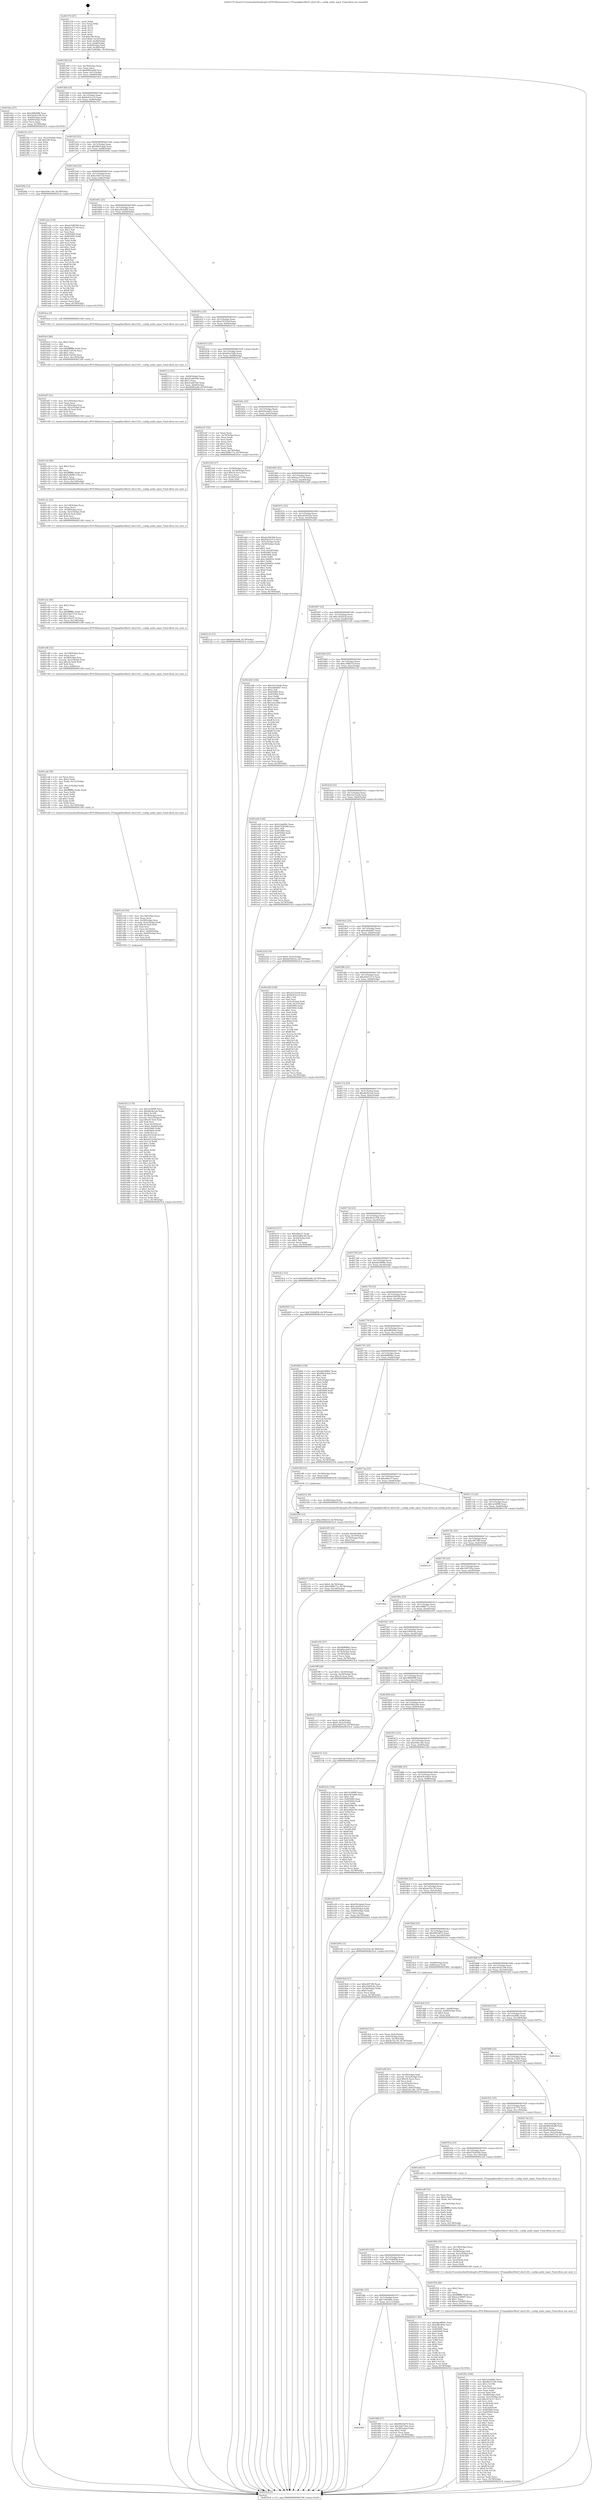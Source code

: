 digraph "0x401570" {
  label = "0x401570 (/mnt/c/Users/mathe/Desktop/tcc/POCII/binaries/extr_FFmpeglibavfilterf_ebur128.c_config_audio_input_Final-ollvm.out::main(0))"
  labelloc = "t"
  node[shape=record]

  Entry [label="",width=0.3,height=0.3,shape=circle,fillcolor=black,style=filled]
  "0x40159f" [label="{
     0x40159f [23]\l
     | [instrs]\l
     &nbsp;&nbsp;0x40159f \<+3\>: mov -0x78(%rbp),%eax\l
     &nbsp;&nbsp;0x4015a2 \<+2\>: mov %eax,%ecx\l
     &nbsp;&nbsp;0x4015a4 \<+6\>: sub $0x84f03a48,%ecx\l
     &nbsp;&nbsp;0x4015aa \<+3\>: mov %eax,-0x7c(%rbp)\l
     &nbsp;&nbsp;0x4015ad \<+3\>: mov %ecx,-0x80(%rbp)\l
     &nbsp;&nbsp;0x4015b0 \<+6\>: je 0000000000401dce \<main+0x85e\>\l
  }"]
  "0x401dce" [label="{
     0x401dce [27]\l
     | [instrs]\l
     &nbsp;&nbsp;0x401dce \<+5\>: mov $0x28f649f8,%eax\l
     &nbsp;&nbsp;0x401dd3 \<+5\>: mov $0x54e42199,%ecx\l
     &nbsp;&nbsp;0x401dd8 \<+3\>: mov -0x64(%rbp),%edx\l
     &nbsp;&nbsp;0x401ddb \<+3\>: cmp -0x60(%rbp),%edx\l
     &nbsp;&nbsp;0x401dde \<+3\>: cmovl %ecx,%eax\l
     &nbsp;&nbsp;0x401de1 \<+3\>: mov %eax,-0x78(%rbp)\l
     &nbsp;&nbsp;0x401de4 \<+5\>: jmp 00000000004025c4 \<main+0x1054\>\l
  }"]
  "0x4015b6" [label="{
     0x4015b6 [25]\l
     | [instrs]\l
     &nbsp;&nbsp;0x4015b6 \<+5\>: jmp 00000000004015bb \<main+0x4b\>\l
     &nbsp;&nbsp;0x4015bb \<+3\>: mov -0x7c(%rbp),%eax\l
     &nbsp;&nbsp;0x4015be \<+5\>: sub $0x8e43ce14,%eax\l
     &nbsp;&nbsp;0x4015c3 \<+6\>: mov %eax,-0x84(%rbp)\l
     &nbsp;&nbsp;0x4015c9 \<+6\>: je 000000000040235c \<main+0xdec\>\l
  }"]
  Exit [label="",width=0.3,height=0.3,shape=circle,fillcolor=black,style=filled,peripheries=2]
  "0x40235c" [label="{
     0x40235c [21]\l
     | [instrs]\l
     &nbsp;&nbsp;0x40235c \<+3\>: mov -0x2c(%rbp),%eax\l
     &nbsp;&nbsp;0x40235f \<+7\>: add $0x148,%rsp\l
     &nbsp;&nbsp;0x402366 \<+1\>: pop %rbx\l
     &nbsp;&nbsp;0x402367 \<+2\>: pop %r12\l
     &nbsp;&nbsp;0x402369 \<+2\>: pop %r13\l
     &nbsp;&nbsp;0x40236b \<+2\>: pop %r14\l
     &nbsp;&nbsp;0x40236d \<+2\>: pop %r15\l
     &nbsp;&nbsp;0x40236f \<+1\>: pop %rbp\l
     &nbsp;&nbsp;0x402370 \<+1\>: ret\l
  }"]
  "0x4015cf" [label="{
     0x4015cf [25]\l
     | [instrs]\l
     &nbsp;&nbsp;0x4015cf \<+5\>: jmp 00000000004015d4 \<main+0x64\>\l
     &nbsp;&nbsp;0x4015d4 \<+3\>: mov -0x7c(%rbp),%eax\l
     &nbsp;&nbsp;0x4015d7 \<+5\>: sub $0x9bb5cdab,%eax\l
     &nbsp;&nbsp;0x4015dc \<+6\>: mov %eax,-0x88(%rbp)\l
     &nbsp;&nbsp;0x4015e2 \<+6\>: je 00000000004020fa \<main+0xb8a\>\l
  }"]
  "0x402204" [label="{
     0x402204 [12]\l
     | [instrs]\l
     &nbsp;&nbsp;0x402204 \<+7\>: movl $0xc398d31f,-0x78(%rbp)\l
     &nbsp;&nbsp;0x40220b \<+5\>: jmp 00000000004025c4 \<main+0x1054\>\l
  }"]
  "0x4020fa" [label="{
     0x4020fa [12]\l
     | [instrs]\l
     &nbsp;&nbsp;0x4020fa \<+7\>: movl $0x459cc3fe,-0x78(%rbp)\l
     &nbsp;&nbsp;0x402101 \<+5\>: jmp 00000000004025c4 \<main+0x1054\>\l
  }"]
  "0x4015e8" [label="{
     0x4015e8 [25]\l
     | [instrs]\l
     &nbsp;&nbsp;0x4015e8 \<+5\>: jmp 00000000004015ed \<main+0x7d\>\l
     &nbsp;&nbsp;0x4015ed \<+3\>: mov -0x7c(%rbp),%eax\l
     &nbsp;&nbsp;0x4015f0 \<+5\>: sub $0xa3b037af,%eax\l
     &nbsp;&nbsp;0x4015f5 \<+6\>: mov %eax,-0x8c(%rbp)\l
     &nbsp;&nbsp;0x4015fb \<+6\>: je 0000000000401a2a \<main+0x4ba\>\l
  }"]
  "0x4021cb" [label="{
     0x4021cb [12]\l
     | [instrs]\l
     &nbsp;&nbsp;0x4021cb \<+7\>: movl $0xb0a21bfb,-0x78(%rbp)\l
     &nbsp;&nbsp;0x4021d2 \<+5\>: jmp 00000000004025c4 \<main+0x1054\>\l
  }"]
  "0x401a2a" [label="{
     0x401a2a [134]\l
     | [instrs]\l
     &nbsp;&nbsp;0x401a2a \<+5\>: mov $0xde508309,%eax\l
     &nbsp;&nbsp;0x401a2f \<+5\>: mov $0xbae37136,%ecx\l
     &nbsp;&nbsp;0x401a34 \<+2\>: mov $0x1,%dl\l
     &nbsp;&nbsp;0x401a36 \<+2\>: xor %esi,%esi\l
     &nbsp;&nbsp;0x401a38 \<+7\>: mov 0x405060,%edi\l
     &nbsp;&nbsp;0x401a3f \<+8\>: mov 0x405064,%r8d\l
     &nbsp;&nbsp;0x401a47 \<+3\>: sub $0x1,%esi\l
     &nbsp;&nbsp;0x401a4a \<+3\>: mov %edi,%r9d\l
     &nbsp;&nbsp;0x401a4d \<+3\>: add %esi,%r9d\l
     &nbsp;&nbsp;0x401a50 \<+4\>: imul %r9d,%edi\l
     &nbsp;&nbsp;0x401a54 \<+3\>: and $0x1,%edi\l
     &nbsp;&nbsp;0x401a57 \<+3\>: cmp $0x0,%edi\l
     &nbsp;&nbsp;0x401a5a \<+4\>: sete %r10b\l
     &nbsp;&nbsp;0x401a5e \<+4\>: cmp $0xa,%r8d\l
     &nbsp;&nbsp;0x401a62 \<+4\>: setl %r11b\l
     &nbsp;&nbsp;0x401a66 \<+3\>: mov %r10b,%bl\l
     &nbsp;&nbsp;0x401a69 \<+3\>: xor $0xff,%bl\l
     &nbsp;&nbsp;0x401a6c \<+3\>: mov %r11b,%r14b\l
     &nbsp;&nbsp;0x401a6f \<+4\>: xor $0xff,%r14b\l
     &nbsp;&nbsp;0x401a73 \<+3\>: xor $0x0,%dl\l
     &nbsp;&nbsp;0x401a76 \<+3\>: mov %bl,%r15b\l
     &nbsp;&nbsp;0x401a79 \<+4\>: and $0x0,%r15b\l
     &nbsp;&nbsp;0x401a7d \<+3\>: and %dl,%r10b\l
     &nbsp;&nbsp;0x401a80 \<+3\>: mov %r14b,%r12b\l
     &nbsp;&nbsp;0x401a83 \<+4\>: and $0x0,%r12b\l
     &nbsp;&nbsp;0x401a87 \<+3\>: and %dl,%r11b\l
     &nbsp;&nbsp;0x401a8a \<+3\>: or %r10b,%r15b\l
     &nbsp;&nbsp;0x401a8d \<+3\>: or %r11b,%r12b\l
     &nbsp;&nbsp;0x401a90 \<+3\>: xor %r12b,%r15b\l
     &nbsp;&nbsp;0x401a93 \<+3\>: or %r14b,%bl\l
     &nbsp;&nbsp;0x401a96 \<+3\>: xor $0xff,%bl\l
     &nbsp;&nbsp;0x401a99 \<+3\>: or $0x0,%dl\l
     &nbsp;&nbsp;0x401a9c \<+2\>: and %dl,%bl\l
     &nbsp;&nbsp;0x401a9e \<+3\>: or %bl,%r15b\l
     &nbsp;&nbsp;0x401aa1 \<+4\>: test $0x1,%r15b\l
     &nbsp;&nbsp;0x401aa5 \<+3\>: cmovne %ecx,%eax\l
     &nbsp;&nbsp;0x401aa8 \<+3\>: mov %eax,-0x78(%rbp)\l
     &nbsp;&nbsp;0x401aab \<+5\>: jmp 00000000004025c4 \<main+0x1054\>\l
  }"]
  "0x401601" [label="{
     0x401601 [25]\l
     | [instrs]\l
     &nbsp;&nbsp;0x401601 \<+5\>: jmp 0000000000401606 \<main+0x96\>\l
     &nbsp;&nbsp;0x401606 \<+3\>: mov -0x7c(%rbp),%eax\l
     &nbsp;&nbsp;0x401609 \<+5\>: sub $0xa3b3ef00,%eax\l
     &nbsp;&nbsp;0x40160e \<+6\>: mov %eax,-0x90(%rbp)\l
     &nbsp;&nbsp;0x401614 \<+6\>: je 0000000000401bca \<main+0x65a\>\l
  }"]
  "0x40217c" [label="{
     0x40217c [25]\l
     | [instrs]\l
     &nbsp;&nbsp;0x40217c \<+7\>: movl $0x0,-0x74(%rbp)\l
     &nbsp;&nbsp;0x402183 \<+7\>: movl $0x20f8b77a,-0x78(%rbp)\l
     &nbsp;&nbsp;0x40218a \<+6\>: mov %eax,-0x140(%rbp)\l
     &nbsp;&nbsp;0x402190 \<+5\>: jmp 00000000004025c4 \<main+0x1054\>\l
  }"]
  "0x401bca" [label="{
     0x401bca [5]\l
     | [instrs]\l
     &nbsp;&nbsp;0x401bca \<+5\>: call 0000000000401160 \<next_i\>\l
     | [calls]\l
     &nbsp;&nbsp;0x401160 \{1\} (/mnt/c/Users/mathe/Desktop/tcc/POCII/binaries/extr_FFmpeglibavfilterf_ebur128.c_config_audio_input_Final-ollvm.out::next_i)\l
  }"]
  "0x40161a" [label="{
     0x40161a [25]\l
     | [instrs]\l
     &nbsp;&nbsp;0x40161a \<+5\>: jmp 000000000040161f \<main+0xaf\>\l
     &nbsp;&nbsp;0x40161f \<+3\>: mov -0x7c(%rbp),%eax\l
     &nbsp;&nbsp;0x401622 \<+5\>: sub $0xa74335ef,%eax\l
     &nbsp;&nbsp;0x401627 \<+6\>: mov %eax,-0x94(%rbp)\l
     &nbsp;&nbsp;0x40162d \<+6\>: je 0000000000402112 \<main+0xba2\>\l
  }"]
  "0x402165" [label="{
     0x402165 [23]\l
     | [instrs]\l
     &nbsp;&nbsp;0x402165 \<+10\>: movabs $0x4030b6,%rdi\l
     &nbsp;&nbsp;0x40216f \<+3\>: mov %eax,-0x70(%rbp)\l
     &nbsp;&nbsp;0x402172 \<+3\>: mov -0x70(%rbp),%esi\l
     &nbsp;&nbsp;0x402175 \<+2\>: mov $0x0,%al\l
     &nbsp;&nbsp;0x402177 \<+5\>: call 0000000000401040 \<printf@plt\>\l
     | [calls]\l
     &nbsp;&nbsp;0x401040 \{1\} (unknown)\l
  }"]
  "0x402112" [label="{
     0x402112 [31]\l
     | [instrs]\l
     &nbsp;&nbsp;0x402112 \<+3\>: mov -0x64(%rbp),%eax\l
     &nbsp;&nbsp;0x402115 \<+5\>: add $0xd1ad0304,%eax\l
     &nbsp;&nbsp;0x40211a \<+3\>: add $0x1,%eax\l
     &nbsp;&nbsp;0x40211d \<+5\>: sub $0xd1ad0304,%eax\l
     &nbsp;&nbsp;0x402122 \<+3\>: mov %eax,-0x64(%rbp)\l
     &nbsp;&nbsp;0x402125 \<+7\>: movl $0x84f03a48,-0x78(%rbp)\l
     &nbsp;&nbsp;0x40212c \<+5\>: jmp 00000000004025c4 \<main+0x1054\>\l
  }"]
  "0x401633" [label="{
     0x401633 [25]\l
     | [instrs]\l
     &nbsp;&nbsp;0x401633 \<+5\>: jmp 0000000000401638 \<main+0xc8\>\l
     &nbsp;&nbsp;0x401638 \<+3\>: mov -0x7c(%rbp),%eax\l
     &nbsp;&nbsp;0x40163b \<+5\>: sub $0xb0a21bfb,%eax\l
     &nbsp;&nbsp;0x401640 \<+6\>: mov %eax,-0x98(%rbp)\l
     &nbsp;&nbsp;0x401646 \<+6\>: je 00000000004021d7 \<main+0xc67\>\l
  }"]
  "0x401f5c" [label="{
     0x401f5c [169]\l
     | [instrs]\l
     &nbsp;&nbsp;0x401f5c \<+5\>: mov $0x5cba89fc,%ecx\l
     &nbsp;&nbsp;0x401f61 \<+5\>: mov $0xdbe5c556,%edx\l
     &nbsp;&nbsp;0x401f66 \<+3\>: mov $0x1,%r10b\l
     &nbsp;&nbsp;0x401f69 \<+2\>: xor %esi,%esi\l
     &nbsp;&nbsp;0x401f6b \<+6\>: mov -0x13c(%rbp),%edi\l
     &nbsp;&nbsp;0x401f71 \<+3\>: imul %eax,%edi\l
     &nbsp;&nbsp;0x401f74 \<+3\>: movslq %edi,%r8\l
     &nbsp;&nbsp;0x401f77 \<+4\>: mov -0x58(%rbp),%r9\l
     &nbsp;&nbsp;0x401f7b \<+4\>: movslq -0x5c(%rbp),%r11\l
     &nbsp;&nbsp;0x401f7f \<+4\>: imul $0x18,%r11,%r11\l
     &nbsp;&nbsp;0x401f83 \<+3\>: add %r11,%r9\l
     &nbsp;&nbsp;0x401f86 \<+4\>: mov 0x10(%r9),%r9\l
     &nbsp;&nbsp;0x401f8a \<+3\>: mov (%r9),%r9\l
     &nbsp;&nbsp;0x401f8d \<+4\>: mov %r8,0x8(%r9)\l
     &nbsp;&nbsp;0x401f91 \<+7\>: mov 0x405060,%eax\l
     &nbsp;&nbsp;0x401f98 \<+7\>: mov 0x405064,%edi\l
     &nbsp;&nbsp;0x401f9f \<+3\>: sub $0x1,%esi\l
     &nbsp;&nbsp;0x401fa2 \<+2\>: mov %eax,%ebx\l
     &nbsp;&nbsp;0x401fa4 \<+2\>: add %esi,%ebx\l
     &nbsp;&nbsp;0x401fa6 \<+3\>: imul %ebx,%eax\l
     &nbsp;&nbsp;0x401fa9 \<+3\>: and $0x1,%eax\l
     &nbsp;&nbsp;0x401fac \<+3\>: cmp $0x0,%eax\l
     &nbsp;&nbsp;0x401faf \<+4\>: sete %r14b\l
     &nbsp;&nbsp;0x401fb3 \<+3\>: cmp $0xa,%edi\l
     &nbsp;&nbsp;0x401fb6 \<+4\>: setl %r15b\l
     &nbsp;&nbsp;0x401fba \<+3\>: mov %r14b,%r12b\l
     &nbsp;&nbsp;0x401fbd \<+4\>: xor $0xff,%r12b\l
     &nbsp;&nbsp;0x401fc1 \<+3\>: mov %r15b,%r13b\l
     &nbsp;&nbsp;0x401fc4 \<+4\>: xor $0xff,%r13b\l
     &nbsp;&nbsp;0x401fc8 \<+4\>: xor $0x0,%r10b\l
     &nbsp;&nbsp;0x401fcc \<+3\>: mov %r12b,%al\l
     &nbsp;&nbsp;0x401fcf \<+2\>: and $0x0,%al\l
     &nbsp;&nbsp;0x401fd1 \<+3\>: and %r10b,%r14b\l
     &nbsp;&nbsp;0x401fd4 \<+3\>: mov %r13b,%sil\l
     &nbsp;&nbsp;0x401fd7 \<+4\>: and $0x0,%sil\l
     &nbsp;&nbsp;0x401fdb \<+3\>: and %r10b,%r15b\l
     &nbsp;&nbsp;0x401fde \<+3\>: or %r14b,%al\l
     &nbsp;&nbsp;0x401fe1 \<+3\>: or %r15b,%sil\l
     &nbsp;&nbsp;0x401fe4 \<+3\>: xor %sil,%al\l
     &nbsp;&nbsp;0x401fe7 \<+3\>: or %r13b,%r12b\l
     &nbsp;&nbsp;0x401fea \<+4\>: xor $0xff,%r12b\l
     &nbsp;&nbsp;0x401fee \<+4\>: or $0x0,%r10b\l
     &nbsp;&nbsp;0x401ff2 \<+3\>: and %r10b,%r12b\l
     &nbsp;&nbsp;0x401ff5 \<+3\>: or %r12b,%al\l
     &nbsp;&nbsp;0x401ff8 \<+2\>: test $0x1,%al\l
     &nbsp;&nbsp;0x401ffa \<+3\>: cmovne %edx,%ecx\l
     &nbsp;&nbsp;0x401ffd \<+3\>: mov %ecx,-0x78(%rbp)\l
     &nbsp;&nbsp;0x402000 \<+5\>: jmp 00000000004025c4 \<main+0x1054\>\l
  }"]
  "0x4021d7" [label="{
     0x4021d7 [33]\l
     | [instrs]\l
     &nbsp;&nbsp;0x4021d7 \<+2\>: xor %eax,%eax\l
     &nbsp;&nbsp;0x4021d9 \<+3\>: mov -0x74(%rbp),%ecx\l
     &nbsp;&nbsp;0x4021dc \<+2\>: mov %eax,%edx\l
     &nbsp;&nbsp;0x4021de \<+2\>: sub %ecx,%edx\l
     &nbsp;&nbsp;0x4021e0 \<+2\>: mov %eax,%ecx\l
     &nbsp;&nbsp;0x4021e2 \<+3\>: sub $0x1,%ecx\l
     &nbsp;&nbsp;0x4021e5 \<+2\>: add %ecx,%edx\l
     &nbsp;&nbsp;0x4021e7 \<+2\>: sub %edx,%eax\l
     &nbsp;&nbsp;0x4021e9 \<+3\>: mov %eax,-0x74(%rbp)\l
     &nbsp;&nbsp;0x4021ec \<+7\>: movl $0x20f8b77a,-0x78(%rbp)\l
     &nbsp;&nbsp;0x4021f3 \<+5\>: jmp 00000000004025c4 \<main+0x1054\>\l
  }"]
  "0x40164c" [label="{
     0x40164c [25]\l
     | [instrs]\l
     &nbsp;&nbsp;0x40164c \<+5\>: jmp 0000000000401651 \<main+0xe1\>\l
     &nbsp;&nbsp;0x401651 \<+3\>: mov -0x7c(%rbp),%eax\l
     &nbsp;&nbsp;0x401654 \<+5\>: sub $0xb0acdab3,%eax\l
     &nbsp;&nbsp;0x401659 \<+6\>: mov %eax,-0x9c(%rbp)\l
     &nbsp;&nbsp;0x40165f \<+6\>: je 00000000004021b0 \<main+0xc40\>\l
  }"]
  "0x401f34" [label="{
     0x401f34 [40]\l
     | [instrs]\l
     &nbsp;&nbsp;0x401f34 \<+5\>: mov $0x2,%ecx\l
     &nbsp;&nbsp;0x401f39 \<+1\>: cltd\l
     &nbsp;&nbsp;0x401f3a \<+2\>: idiv %ecx\l
     &nbsp;&nbsp;0x401f3c \<+6\>: imul $0xfffffffe,%edx,%ecx\l
     &nbsp;&nbsp;0x401f42 \<+6\>: add $0xac230b85,%ecx\l
     &nbsp;&nbsp;0x401f48 \<+3\>: add $0x1,%ecx\l
     &nbsp;&nbsp;0x401f4b \<+6\>: sub $0xac230b85,%ecx\l
     &nbsp;&nbsp;0x401f51 \<+6\>: mov %ecx,-0x13c(%rbp)\l
     &nbsp;&nbsp;0x401f57 \<+5\>: call 0000000000401160 \<next_i\>\l
     | [calls]\l
     &nbsp;&nbsp;0x401160 \{1\} (/mnt/c/Users/mathe/Desktop/tcc/POCII/binaries/extr_FFmpeglibavfilterf_ebur128.c_config_audio_input_Final-ollvm.out::next_i)\l
  }"]
  "0x4021b0" [label="{
     0x4021b0 [27]\l
     | [instrs]\l
     &nbsp;&nbsp;0x4021b0 \<+4\>: mov -0x58(%rbp),%rax\l
     &nbsp;&nbsp;0x4021b4 \<+4\>: movslq -0x74(%rbp),%rcx\l
     &nbsp;&nbsp;0x4021b8 \<+4\>: imul $0x18,%rcx,%rcx\l
     &nbsp;&nbsp;0x4021bc \<+3\>: add %rcx,%rax\l
     &nbsp;&nbsp;0x4021bf \<+4\>: mov 0x10(%rax),%rax\l
     &nbsp;&nbsp;0x4021c3 \<+3\>: mov %rax,%rdi\l
     &nbsp;&nbsp;0x4021c6 \<+5\>: call 0000000000401030 \<free@plt\>\l
     | [calls]\l
     &nbsp;&nbsp;0x401030 \{1\} (unknown)\l
  }"]
  "0x401665" [label="{
     0x401665 [25]\l
     | [instrs]\l
     &nbsp;&nbsp;0x401665 \<+5\>: jmp 000000000040166a \<main+0xfa\>\l
     &nbsp;&nbsp;0x40166a \<+3\>: mov -0x7c(%rbp),%eax\l
     &nbsp;&nbsp;0x40166d \<+5\>: sub $0xbae37136,%eax\l
     &nbsp;&nbsp;0x401672 \<+6\>: mov %eax,-0xa0(%rbp)\l
     &nbsp;&nbsp;0x401678 \<+6\>: je 0000000000401ab0 \<main+0x540\>\l
  }"]
  "0x401f0d" [label="{
     0x401f0d [39]\l
     | [instrs]\l
     &nbsp;&nbsp;0x401f0d \<+6\>: mov -0x138(%rbp),%ecx\l
     &nbsp;&nbsp;0x401f13 \<+3\>: imul %eax,%ecx\l
     &nbsp;&nbsp;0x401f16 \<+4\>: mov -0x58(%rbp),%r8\l
     &nbsp;&nbsp;0x401f1a \<+4\>: movslq -0x5c(%rbp),%r9\l
     &nbsp;&nbsp;0x401f1e \<+4\>: imul $0x18,%r9,%r9\l
     &nbsp;&nbsp;0x401f22 \<+3\>: add %r9,%r8\l
     &nbsp;&nbsp;0x401f25 \<+4\>: mov 0x10(%r8),%r8\l
     &nbsp;&nbsp;0x401f29 \<+3\>: mov (%r8),%r8\l
     &nbsp;&nbsp;0x401f2c \<+3\>: mov %ecx,(%r8)\l
     &nbsp;&nbsp;0x401f2f \<+5\>: call 0000000000401160 \<next_i\>\l
     | [calls]\l
     &nbsp;&nbsp;0x401160 \{1\} (/mnt/c/Users/mathe/Desktop/tcc/POCII/binaries/extr_FFmpeglibavfilterf_ebur128.c_config_audio_input_Final-ollvm.out::next_i)\l
  }"]
  "0x401ab0" [label="{
     0x401ab0 [111]\l
     | [instrs]\l
     &nbsp;&nbsp;0x401ab0 \<+5\>: mov $0xde508309,%eax\l
     &nbsp;&nbsp;0x401ab5 \<+5\>: mov $0xd5b52372,%ecx\l
     &nbsp;&nbsp;0x401aba \<+3\>: mov -0x5c(%rbp),%edx\l
     &nbsp;&nbsp;0x401abd \<+3\>: cmp -0x50(%rbp),%edx\l
     &nbsp;&nbsp;0x401ac0 \<+4\>: setl %sil\l
     &nbsp;&nbsp;0x401ac4 \<+4\>: and $0x1,%sil\l
     &nbsp;&nbsp;0x401ac8 \<+4\>: mov %sil,-0x2d(%rbp)\l
     &nbsp;&nbsp;0x401acc \<+7\>: mov 0x405060,%edx\l
     &nbsp;&nbsp;0x401ad3 \<+7\>: mov 0x405064,%edi\l
     &nbsp;&nbsp;0x401ada \<+3\>: mov %edx,%r8d\l
     &nbsp;&nbsp;0x401add \<+7\>: add $0xc2b6003c,%r8d\l
     &nbsp;&nbsp;0x401ae4 \<+4\>: sub $0x1,%r8d\l
     &nbsp;&nbsp;0x401ae8 \<+7\>: sub $0xc2b6003c,%r8d\l
     &nbsp;&nbsp;0x401aef \<+4\>: imul %r8d,%edx\l
     &nbsp;&nbsp;0x401af3 \<+3\>: and $0x1,%edx\l
     &nbsp;&nbsp;0x401af6 \<+3\>: cmp $0x0,%edx\l
     &nbsp;&nbsp;0x401af9 \<+4\>: sete %sil\l
     &nbsp;&nbsp;0x401afd \<+3\>: cmp $0xa,%edi\l
     &nbsp;&nbsp;0x401b00 \<+4\>: setl %r9b\l
     &nbsp;&nbsp;0x401b04 \<+3\>: mov %sil,%r10b\l
     &nbsp;&nbsp;0x401b07 \<+3\>: and %r9b,%r10b\l
     &nbsp;&nbsp;0x401b0a \<+3\>: xor %r9b,%sil\l
     &nbsp;&nbsp;0x401b0d \<+3\>: or %sil,%r10b\l
     &nbsp;&nbsp;0x401b10 \<+4\>: test $0x1,%r10b\l
     &nbsp;&nbsp;0x401b14 \<+3\>: cmovne %ecx,%eax\l
     &nbsp;&nbsp;0x401b17 \<+3\>: mov %eax,-0x78(%rbp)\l
     &nbsp;&nbsp;0x401b1a \<+5\>: jmp 00000000004025c4 \<main+0x1054\>\l
  }"]
  "0x40167e" [label="{
     0x40167e [25]\l
     | [instrs]\l
     &nbsp;&nbsp;0x40167e \<+5\>: jmp 0000000000401683 \<main+0x113\>\l
     &nbsp;&nbsp;0x401683 \<+3\>: mov -0x7c(%rbp),%eax\l
     &nbsp;&nbsp;0x401686 \<+5\>: sub $0xbd16622e,%eax\l
     &nbsp;&nbsp;0x40168b \<+6\>: mov %eax,-0xa4(%rbp)\l
     &nbsp;&nbsp;0x401691 \<+6\>: je 0000000000402240 \<main+0xcd0\>\l
  }"]
  "0x401ed9" [label="{
     0x401ed9 [52]\l
     | [instrs]\l
     &nbsp;&nbsp;0x401ed9 \<+2\>: xor %ecx,%ecx\l
     &nbsp;&nbsp;0x401edb \<+5\>: mov $0x2,%edx\l
     &nbsp;&nbsp;0x401ee0 \<+6\>: mov %edx,-0x134(%rbp)\l
     &nbsp;&nbsp;0x401ee6 \<+1\>: cltd\l
     &nbsp;&nbsp;0x401ee7 \<+6\>: mov -0x134(%rbp),%esi\l
     &nbsp;&nbsp;0x401eed \<+2\>: idiv %esi\l
     &nbsp;&nbsp;0x401eef \<+6\>: imul $0xfffffffe,%edx,%edx\l
     &nbsp;&nbsp;0x401ef5 \<+2\>: mov %ecx,%edi\l
     &nbsp;&nbsp;0x401ef7 \<+2\>: sub %edx,%edi\l
     &nbsp;&nbsp;0x401ef9 \<+2\>: mov %ecx,%edx\l
     &nbsp;&nbsp;0x401efb \<+3\>: sub $0x1,%edx\l
     &nbsp;&nbsp;0x401efe \<+2\>: add %edx,%edi\l
     &nbsp;&nbsp;0x401f00 \<+2\>: sub %edi,%ecx\l
     &nbsp;&nbsp;0x401f02 \<+6\>: mov %ecx,-0x138(%rbp)\l
     &nbsp;&nbsp;0x401f08 \<+5\>: call 0000000000401160 \<next_i\>\l
     | [calls]\l
     &nbsp;&nbsp;0x401160 \{1\} (/mnt/c/Users/mathe/Desktop/tcc/POCII/binaries/extr_FFmpeglibavfilterf_ebur128.c_config_audio_input_Final-ollvm.out::next_i)\l
  }"]
  "0x402240" [label="{
     0x402240 [144]\l
     | [instrs]\l
     &nbsp;&nbsp;0x402240 \<+5\>: mov $0xcb232ee8,%eax\l
     &nbsp;&nbsp;0x402245 \<+5\>: mov $0xcbfe6dd7,%ecx\l
     &nbsp;&nbsp;0x40224a \<+2\>: mov $0x1,%dl\l
     &nbsp;&nbsp;0x40224c \<+7\>: mov 0x405060,%esi\l
     &nbsp;&nbsp;0x402253 \<+7\>: mov 0x405064,%edi\l
     &nbsp;&nbsp;0x40225a \<+3\>: mov %esi,%r8d\l
     &nbsp;&nbsp;0x40225d \<+7\>: add $0x3cee2f8d,%r8d\l
     &nbsp;&nbsp;0x402264 \<+4\>: sub $0x1,%r8d\l
     &nbsp;&nbsp;0x402268 \<+7\>: sub $0x3cee2f8d,%r8d\l
     &nbsp;&nbsp;0x40226f \<+4\>: imul %r8d,%esi\l
     &nbsp;&nbsp;0x402273 \<+3\>: and $0x1,%esi\l
     &nbsp;&nbsp;0x402276 \<+3\>: cmp $0x0,%esi\l
     &nbsp;&nbsp;0x402279 \<+4\>: sete %r9b\l
     &nbsp;&nbsp;0x40227d \<+3\>: cmp $0xa,%edi\l
     &nbsp;&nbsp;0x402280 \<+4\>: setl %r10b\l
     &nbsp;&nbsp;0x402284 \<+3\>: mov %r9b,%r11b\l
     &nbsp;&nbsp;0x402287 \<+4\>: xor $0xff,%r11b\l
     &nbsp;&nbsp;0x40228b \<+3\>: mov %r10b,%bl\l
     &nbsp;&nbsp;0x40228e \<+3\>: xor $0xff,%bl\l
     &nbsp;&nbsp;0x402291 \<+3\>: xor $0x1,%dl\l
     &nbsp;&nbsp;0x402294 \<+3\>: mov %r11b,%r14b\l
     &nbsp;&nbsp;0x402297 \<+4\>: and $0xff,%r14b\l
     &nbsp;&nbsp;0x40229b \<+3\>: and %dl,%r9b\l
     &nbsp;&nbsp;0x40229e \<+3\>: mov %bl,%r15b\l
     &nbsp;&nbsp;0x4022a1 \<+4\>: and $0xff,%r15b\l
     &nbsp;&nbsp;0x4022a5 \<+3\>: and %dl,%r10b\l
     &nbsp;&nbsp;0x4022a8 \<+3\>: or %r9b,%r14b\l
     &nbsp;&nbsp;0x4022ab \<+3\>: or %r10b,%r15b\l
     &nbsp;&nbsp;0x4022ae \<+3\>: xor %r15b,%r14b\l
     &nbsp;&nbsp;0x4022b1 \<+3\>: or %bl,%r11b\l
     &nbsp;&nbsp;0x4022b4 \<+4\>: xor $0xff,%r11b\l
     &nbsp;&nbsp;0x4022b8 \<+3\>: or $0x1,%dl\l
     &nbsp;&nbsp;0x4022bb \<+3\>: and %dl,%r11b\l
     &nbsp;&nbsp;0x4022be \<+3\>: or %r11b,%r14b\l
     &nbsp;&nbsp;0x4022c1 \<+4\>: test $0x1,%r14b\l
     &nbsp;&nbsp;0x4022c5 \<+3\>: cmovne %ecx,%eax\l
     &nbsp;&nbsp;0x4022c8 \<+3\>: mov %eax,-0x78(%rbp)\l
     &nbsp;&nbsp;0x4022cb \<+5\>: jmp 00000000004025c4 \<main+0x1054\>\l
  }"]
  "0x401697" [label="{
     0x401697 [25]\l
     | [instrs]\l
     &nbsp;&nbsp;0x401697 \<+5\>: jmp 000000000040169c \<main+0x12c\>\l
     &nbsp;&nbsp;0x40169c \<+3\>: mov -0x7c(%rbp),%eax\l
     &nbsp;&nbsp;0x40169f \<+5\>: sub $0xc2b2f2c8,%eax\l
     &nbsp;&nbsp;0x4016a4 \<+6\>: mov %eax,-0xa8(%rbp)\l
     &nbsp;&nbsp;0x4016aa \<+6\>: je 0000000000401e44 \<main+0x8d4\>\l
  }"]
  "0x401e00" [label="{
     0x401e00 [41]\l
     | [instrs]\l
     &nbsp;&nbsp;0x401e00 \<+4\>: mov -0x58(%rbp),%rdi\l
     &nbsp;&nbsp;0x401e04 \<+4\>: movslq -0x5c(%rbp),%rcx\l
     &nbsp;&nbsp;0x401e08 \<+4\>: imul $0x18,%rcx,%rcx\l
     &nbsp;&nbsp;0x401e0c \<+3\>: add %rcx,%rdi\l
     &nbsp;&nbsp;0x401e0f \<+4\>: mov 0x10(%rdi),%rcx\l
     &nbsp;&nbsp;0x401e13 \<+3\>: mov %rax,(%rcx)\l
     &nbsp;&nbsp;0x401e16 \<+7\>: movl $0x0,-0x6c(%rbp)\l
     &nbsp;&nbsp;0x401e1d \<+7\>: movl $0x459cc3fe,-0x78(%rbp)\l
     &nbsp;&nbsp;0x401e24 \<+5\>: jmp 00000000004025c4 \<main+0x1054\>\l
  }"]
  "0x401e44" [label="{
     0x401e44 [144]\l
     | [instrs]\l
     &nbsp;&nbsp;0x401e44 \<+5\>: mov $0x5cba89fc,%eax\l
     &nbsp;&nbsp;0x401e49 \<+5\>: mov $0x67426548,%ecx\l
     &nbsp;&nbsp;0x401e4e \<+2\>: mov $0x1,%dl\l
     &nbsp;&nbsp;0x401e50 \<+7\>: mov 0x405060,%esi\l
     &nbsp;&nbsp;0x401e57 \<+7\>: mov 0x405064,%edi\l
     &nbsp;&nbsp;0x401e5e \<+3\>: mov %esi,%r8d\l
     &nbsp;&nbsp;0x401e61 \<+7\>: sub $0xa833aa14,%r8d\l
     &nbsp;&nbsp;0x401e68 \<+4\>: sub $0x1,%r8d\l
     &nbsp;&nbsp;0x401e6c \<+7\>: add $0xa833aa14,%r8d\l
     &nbsp;&nbsp;0x401e73 \<+4\>: imul %r8d,%esi\l
     &nbsp;&nbsp;0x401e77 \<+3\>: and $0x1,%esi\l
     &nbsp;&nbsp;0x401e7a \<+3\>: cmp $0x0,%esi\l
     &nbsp;&nbsp;0x401e7d \<+4\>: sete %r9b\l
     &nbsp;&nbsp;0x401e81 \<+3\>: cmp $0xa,%edi\l
     &nbsp;&nbsp;0x401e84 \<+4\>: setl %r10b\l
     &nbsp;&nbsp;0x401e88 \<+3\>: mov %r9b,%r11b\l
     &nbsp;&nbsp;0x401e8b \<+4\>: xor $0xff,%r11b\l
     &nbsp;&nbsp;0x401e8f \<+3\>: mov %r10b,%bl\l
     &nbsp;&nbsp;0x401e92 \<+3\>: xor $0xff,%bl\l
     &nbsp;&nbsp;0x401e95 \<+3\>: xor $0x0,%dl\l
     &nbsp;&nbsp;0x401e98 \<+3\>: mov %r11b,%r14b\l
     &nbsp;&nbsp;0x401e9b \<+4\>: and $0x0,%r14b\l
     &nbsp;&nbsp;0x401e9f \<+3\>: and %dl,%r9b\l
     &nbsp;&nbsp;0x401ea2 \<+3\>: mov %bl,%r15b\l
     &nbsp;&nbsp;0x401ea5 \<+4\>: and $0x0,%r15b\l
     &nbsp;&nbsp;0x401ea9 \<+3\>: and %dl,%r10b\l
     &nbsp;&nbsp;0x401eac \<+3\>: or %r9b,%r14b\l
     &nbsp;&nbsp;0x401eaf \<+3\>: or %r10b,%r15b\l
     &nbsp;&nbsp;0x401eb2 \<+3\>: xor %r15b,%r14b\l
     &nbsp;&nbsp;0x401eb5 \<+3\>: or %bl,%r11b\l
     &nbsp;&nbsp;0x401eb8 \<+4\>: xor $0xff,%r11b\l
     &nbsp;&nbsp;0x401ebc \<+3\>: or $0x0,%dl\l
     &nbsp;&nbsp;0x401ebf \<+3\>: and %dl,%r11b\l
     &nbsp;&nbsp;0x401ec2 \<+3\>: or %r11b,%r14b\l
     &nbsp;&nbsp;0x401ec5 \<+4\>: test $0x1,%r14b\l
     &nbsp;&nbsp;0x401ec9 \<+3\>: cmovne %ecx,%eax\l
     &nbsp;&nbsp;0x401ecc \<+3\>: mov %eax,-0x78(%rbp)\l
     &nbsp;&nbsp;0x401ecf \<+5\>: jmp 00000000004025c4 \<main+0x1054\>\l
  }"]
  "0x4016b0" [label="{
     0x4016b0 [25]\l
     | [instrs]\l
     &nbsp;&nbsp;0x4016b0 \<+5\>: jmp 00000000004016b5 \<main+0x145\>\l
     &nbsp;&nbsp;0x4016b5 \<+3\>: mov -0x7c(%rbp),%eax\l
     &nbsp;&nbsp;0x4016b8 \<+5\>: sub $0xc398d31f,%eax\l
     &nbsp;&nbsp;0x4016bd \<+6\>: mov %eax,-0xac(%rbp)\l
     &nbsp;&nbsp;0x4016c3 \<+6\>: je 000000000040222d \<main+0xcbd\>\l
  }"]
  "0x401d12" [label="{
     0x401d12 [176]\l
     | [instrs]\l
     &nbsp;&nbsp;0x401d12 \<+5\>: mov $0x3a309f9,%ecx\l
     &nbsp;&nbsp;0x401d17 \<+5\>: mov $0xdbc8e1a0,%edx\l
     &nbsp;&nbsp;0x401d1c \<+3\>: mov $0x1,%r10b\l
     &nbsp;&nbsp;0x401d1f \<+4\>: mov -0x58(%rbp),%rsi\l
     &nbsp;&nbsp;0x401d23 \<+4\>: movslq -0x5c(%rbp),%rdi\l
     &nbsp;&nbsp;0x401d27 \<+4\>: imul $0x18,%rdi,%rdi\l
     &nbsp;&nbsp;0x401d2b \<+3\>: add %rdi,%rsi\l
     &nbsp;&nbsp;0x401d2e \<+4\>: mov %rax,0x10(%rsi)\l
     &nbsp;&nbsp;0x401d32 \<+7\>: movl $0x0,-0x64(%rbp)\l
     &nbsp;&nbsp;0x401d39 \<+8\>: mov 0x405060,%r8d\l
     &nbsp;&nbsp;0x401d41 \<+8\>: mov 0x405064,%r9d\l
     &nbsp;&nbsp;0x401d49 \<+3\>: mov %r8d,%r11d\l
     &nbsp;&nbsp;0x401d4c \<+7\>: sub $0xc021b1bf,%r11d\l
     &nbsp;&nbsp;0x401d53 \<+4\>: sub $0x1,%r11d\l
     &nbsp;&nbsp;0x401d57 \<+7\>: add $0xc021b1bf,%r11d\l
     &nbsp;&nbsp;0x401d5e \<+4\>: imul %r11d,%r8d\l
     &nbsp;&nbsp;0x401d62 \<+4\>: and $0x1,%r8d\l
     &nbsp;&nbsp;0x401d66 \<+4\>: cmp $0x0,%r8d\l
     &nbsp;&nbsp;0x401d6a \<+3\>: sete %bl\l
     &nbsp;&nbsp;0x401d6d \<+4\>: cmp $0xa,%r9d\l
     &nbsp;&nbsp;0x401d71 \<+4\>: setl %r14b\l
     &nbsp;&nbsp;0x401d75 \<+3\>: mov %bl,%r15b\l
     &nbsp;&nbsp;0x401d78 \<+4\>: xor $0xff,%r15b\l
     &nbsp;&nbsp;0x401d7c \<+3\>: mov %r14b,%r12b\l
     &nbsp;&nbsp;0x401d7f \<+4\>: xor $0xff,%r12b\l
     &nbsp;&nbsp;0x401d83 \<+4\>: xor $0x1,%r10b\l
     &nbsp;&nbsp;0x401d87 \<+3\>: mov %r15b,%r13b\l
     &nbsp;&nbsp;0x401d8a \<+4\>: and $0xff,%r13b\l
     &nbsp;&nbsp;0x401d8e \<+3\>: and %r10b,%bl\l
     &nbsp;&nbsp;0x401d91 \<+3\>: mov %r12b,%al\l
     &nbsp;&nbsp;0x401d94 \<+2\>: and $0xff,%al\l
     &nbsp;&nbsp;0x401d96 \<+3\>: and %r10b,%r14b\l
     &nbsp;&nbsp;0x401d99 \<+3\>: or %bl,%r13b\l
     &nbsp;&nbsp;0x401d9c \<+3\>: or %r14b,%al\l
     &nbsp;&nbsp;0x401d9f \<+3\>: xor %al,%r13b\l
     &nbsp;&nbsp;0x401da2 \<+3\>: or %r12b,%r15b\l
     &nbsp;&nbsp;0x401da5 \<+4\>: xor $0xff,%r15b\l
     &nbsp;&nbsp;0x401da9 \<+4\>: or $0x1,%r10b\l
     &nbsp;&nbsp;0x401dad \<+3\>: and %r10b,%r15b\l
     &nbsp;&nbsp;0x401db0 \<+3\>: or %r15b,%r13b\l
     &nbsp;&nbsp;0x401db3 \<+4\>: test $0x1,%r13b\l
     &nbsp;&nbsp;0x401db7 \<+3\>: cmovne %edx,%ecx\l
     &nbsp;&nbsp;0x401dba \<+3\>: mov %ecx,-0x78(%rbp)\l
     &nbsp;&nbsp;0x401dbd \<+5\>: jmp 00000000004025c4 \<main+0x1054\>\l
  }"]
  "0x40222d" [label="{
     0x40222d [19]\l
     | [instrs]\l
     &nbsp;&nbsp;0x40222d \<+7\>: movl $0x0,-0x3c(%rbp)\l
     &nbsp;&nbsp;0x402234 \<+7\>: movl $0xbd16622e,-0x78(%rbp)\l
     &nbsp;&nbsp;0x40223b \<+5\>: jmp 00000000004025c4 \<main+0x1054\>\l
  }"]
  "0x4016c9" [label="{
     0x4016c9 [25]\l
     | [instrs]\l
     &nbsp;&nbsp;0x4016c9 \<+5\>: jmp 00000000004016ce \<main+0x15e\>\l
     &nbsp;&nbsp;0x4016ce \<+3\>: mov -0x7c(%rbp),%eax\l
     &nbsp;&nbsp;0x4016d1 \<+5\>: sub $0xcb232ee8,%eax\l
     &nbsp;&nbsp;0x4016d6 \<+6\>: mov %eax,-0xb0(%rbp)\l
     &nbsp;&nbsp;0x4016dc \<+6\>: je 00000000004025bd \<main+0x104d\>\l
  }"]
  "0x401ce0" [label="{
     0x401ce0 [50]\l
     | [instrs]\l
     &nbsp;&nbsp;0x401ce0 \<+6\>: mov -0x130(%rbp),%ecx\l
     &nbsp;&nbsp;0x401ce6 \<+3\>: imul %eax,%ecx\l
     &nbsp;&nbsp;0x401ce9 \<+4\>: mov -0x58(%rbp),%rsi\l
     &nbsp;&nbsp;0x401ced \<+4\>: movslq -0x5c(%rbp),%rdi\l
     &nbsp;&nbsp;0x401cf1 \<+4\>: imul $0x18,%rdi,%rdi\l
     &nbsp;&nbsp;0x401cf5 \<+3\>: add %rdi,%rsi\l
     &nbsp;&nbsp;0x401cf8 \<+3\>: mov %ecx,0xc(%rsi)\l
     &nbsp;&nbsp;0x401cfb \<+7\>: movl $0x1,-0x60(%rbp)\l
     &nbsp;&nbsp;0x401d02 \<+4\>: movslq -0x60(%rbp),%rsi\l
     &nbsp;&nbsp;0x401d06 \<+4\>: shl $0x3,%rsi\l
     &nbsp;&nbsp;0x401d0a \<+3\>: mov %rsi,%rdi\l
     &nbsp;&nbsp;0x401d0d \<+5\>: call 0000000000401050 \<malloc@plt\>\l
     | [calls]\l
     &nbsp;&nbsp;0x401050 \{1\} (unknown)\l
  }"]
  "0x4025bd" [label="{
     0x4025bd\l
  }", style=dashed]
  "0x4016e2" [label="{
     0x4016e2 [25]\l
     | [instrs]\l
     &nbsp;&nbsp;0x4016e2 \<+5\>: jmp 00000000004016e7 \<main+0x177\>\l
     &nbsp;&nbsp;0x4016e7 \<+3\>: mov -0x7c(%rbp),%eax\l
     &nbsp;&nbsp;0x4016ea \<+5\>: sub $0xcbfe6dd7,%eax\l
     &nbsp;&nbsp;0x4016ef \<+6\>: mov %eax,-0xb4(%rbp)\l
     &nbsp;&nbsp;0x4016f5 \<+6\>: je 00000000004022d0 \<main+0xd60\>\l
  }"]
  "0x401ca6" [label="{
     0x401ca6 [58]\l
     | [instrs]\l
     &nbsp;&nbsp;0x401ca6 \<+2\>: xor %ecx,%ecx\l
     &nbsp;&nbsp;0x401ca8 \<+5\>: mov $0x2,%edx\l
     &nbsp;&nbsp;0x401cad \<+6\>: mov %edx,-0x12c(%rbp)\l
     &nbsp;&nbsp;0x401cb3 \<+1\>: cltd\l
     &nbsp;&nbsp;0x401cb4 \<+7\>: mov -0x12c(%rbp),%r8d\l
     &nbsp;&nbsp;0x401cbb \<+3\>: idiv %r8d\l
     &nbsp;&nbsp;0x401cbe \<+6\>: imul $0xfffffffe,%edx,%edx\l
     &nbsp;&nbsp;0x401cc4 \<+3\>: mov %ecx,%r9d\l
     &nbsp;&nbsp;0x401cc7 \<+3\>: sub %edx,%r9d\l
     &nbsp;&nbsp;0x401cca \<+2\>: mov %ecx,%edx\l
     &nbsp;&nbsp;0x401ccc \<+3\>: sub $0x1,%edx\l
     &nbsp;&nbsp;0x401ccf \<+3\>: add %edx,%r9d\l
     &nbsp;&nbsp;0x401cd2 \<+3\>: sub %r9d,%ecx\l
     &nbsp;&nbsp;0x401cd5 \<+6\>: mov %ecx,-0x130(%rbp)\l
     &nbsp;&nbsp;0x401cdb \<+5\>: call 0000000000401160 \<next_i\>\l
     | [calls]\l
     &nbsp;&nbsp;0x401160 \{1\} (/mnt/c/Users/mathe/Desktop/tcc/POCII/binaries/extr_FFmpeglibavfilterf_ebur128.c_config_audio_input_Final-ollvm.out::next_i)\l
  }"]
  "0x4022d0" [label="{
     0x4022d0 [140]\l
     | [instrs]\l
     &nbsp;&nbsp;0x4022d0 \<+5\>: mov $0xcb232ee8,%eax\l
     &nbsp;&nbsp;0x4022d5 \<+5\>: mov $0x8e43ce14,%ecx\l
     &nbsp;&nbsp;0x4022da \<+2\>: mov $0x1,%dl\l
     &nbsp;&nbsp;0x4022dc \<+2\>: xor %esi,%esi\l
     &nbsp;&nbsp;0x4022de \<+3\>: mov -0x3c(%rbp),%edi\l
     &nbsp;&nbsp;0x4022e1 \<+3\>: mov %edi,-0x2c(%rbp)\l
     &nbsp;&nbsp;0x4022e4 \<+7\>: mov 0x405060,%edi\l
     &nbsp;&nbsp;0x4022eb \<+8\>: mov 0x405064,%r8d\l
     &nbsp;&nbsp;0x4022f3 \<+3\>: sub $0x1,%esi\l
     &nbsp;&nbsp;0x4022f6 \<+3\>: mov %edi,%r9d\l
     &nbsp;&nbsp;0x4022f9 \<+3\>: add %esi,%r9d\l
     &nbsp;&nbsp;0x4022fc \<+4\>: imul %r9d,%edi\l
     &nbsp;&nbsp;0x402300 \<+3\>: and $0x1,%edi\l
     &nbsp;&nbsp;0x402303 \<+3\>: cmp $0x0,%edi\l
     &nbsp;&nbsp;0x402306 \<+4\>: sete %r10b\l
     &nbsp;&nbsp;0x40230a \<+4\>: cmp $0xa,%r8d\l
     &nbsp;&nbsp;0x40230e \<+4\>: setl %r11b\l
     &nbsp;&nbsp;0x402312 \<+3\>: mov %r10b,%bl\l
     &nbsp;&nbsp;0x402315 \<+3\>: xor $0xff,%bl\l
     &nbsp;&nbsp;0x402318 \<+3\>: mov %r11b,%r14b\l
     &nbsp;&nbsp;0x40231b \<+4\>: xor $0xff,%r14b\l
     &nbsp;&nbsp;0x40231f \<+3\>: xor $0x1,%dl\l
     &nbsp;&nbsp;0x402322 \<+3\>: mov %bl,%r15b\l
     &nbsp;&nbsp;0x402325 \<+4\>: and $0xff,%r15b\l
     &nbsp;&nbsp;0x402329 \<+3\>: and %dl,%r10b\l
     &nbsp;&nbsp;0x40232c \<+3\>: mov %r14b,%r12b\l
     &nbsp;&nbsp;0x40232f \<+4\>: and $0xff,%r12b\l
     &nbsp;&nbsp;0x402333 \<+3\>: and %dl,%r11b\l
     &nbsp;&nbsp;0x402336 \<+3\>: or %r10b,%r15b\l
     &nbsp;&nbsp;0x402339 \<+3\>: or %r11b,%r12b\l
     &nbsp;&nbsp;0x40233c \<+3\>: xor %r12b,%r15b\l
     &nbsp;&nbsp;0x40233f \<+3\>: or %r14b,%bl\l
     &nbsp;&nbsp;0x402342 \<+3\>: xor $0xff,%bl\l
     &nbsp;&nbsp;0x402345 \<+3\>: or $0x1,%dl\l
     &nbsp;&nbsp;0x402348 \<+2\>: and %dl,%bl\l
     &nbsp;&nbsp;0x40234a \<+3\>: or %bl,%r15b\l
     &nbsp;&nbsp;0x40234d \<+4\>: test $0x1,%r15b\l
     &nbsp;&nbsp;0x402351 \<+3\>: cmovne %ecx,%eax\l
     &nbsp;&nbsp;0x402354 \<+3\>: mov %eax,-0x78(%rbp)\l
     &nbsp;&nbsp;0x402357 \<+5\>: jmp 00000000004025c4 \<main+0x1054\>\l
  }"]
  "0x4016fb" [label="{
     0x4016fb [25]\l
     | [instrs]\l
     &nbsp;&nbsp;0x4016fb \<+5\>: jmp 0000000000401700 \<main+0x190\>\l
     &nbsp;&nbsp;0x401700 \<+3\>: mov -0x7c(%rbp),%eax\l
     &nbsp;&nbsp;0x401703 \<+5\>: sub $0xd5b52372,%eax\l
     &nbsp;&nbsp;0x401708 \<+6\>: mov %eax,-0xb8(%rbp)\l
     &nbsp;&nbsp;0x40170e \<+6\>: je 0000000000401b1f \<main+0x5af\>\l
  }"]
  "0x401c86" [label="{
     0x401c86 [32]\l
     | [instrs]\l
     &nbsp;&nbsp;0x401c86 \<+6\>: mov -0x128(%rbp),%ecx\l
     &nbsp;&nbsp;0x401c8c \<+3\>: imul %eax,%ecx\l
     &nbsp;&nbsp;0x401c8f \<+4\>: mov -0x58(%rbp),%rsi\l
     &nbsp;&nbsp;0x401c93 \<+4\>: movslq -0x5c(%rbp),%rdi\l
     &nbsp;&nbsp;0x401c97 \<+4\>: imul $0x18,%rdi,%rdi\l
     &nbsp;&nbsp;0x401c9b \<+3\>: add %rdi,%rsi\l
     &nbsp;&nbsp;0x401c9e \<+3\>: mov %ecx,0x8(%rsi)\l
     &nbsp;&nbsp;0x401ca1 \<+5\>: call 0000000000401160 \<next_i\>\l
     | [calls]\l
     &nbsp;&nbsp;0x401160 \{1\} (/mnt/c/Users/mathe/Desktop/tcc/POCII/binaries/extr_FFmpeglibavfilterf_ebur128.c_config_audio_input_Final-ollvm.out::next_i)\l
  }"]
  "0x401b1f" [label="{
     0x401b1f [27]\l
     | [instrs]\l
     &nbsp;&nbsp;0x401b1f \<+5\>: mov $0xa96c27,%eax\l
     &nbsp;&nbsp;0x401b24 \<+5\>: mov $0x42d82c44,%ecx\l
     &nbsp;&nbsp;0x401b29 \<+3\>: mov -0x2d(%rbp),%dl\l
     &nbsp;&nbsp;0x401b2c \<+3\>: test $0x1,%dl\l
     &nbsp;&nbsp;0x401b2f \<+3\>: cmovne %ecx,%eax\l
     &nbsp;&nbsp;0x401b32 \<+3\>: mov %eax,-0x78(%rbp)\l
     &nbsp;&nbsp;0x401b35 \<+5\>: jmp 00000000004025c4 \<main+0x1054\>\l
  }"]
  "0x401714" [label="{
     0x401714 [25]\l
     | [instrs]\l
     &nbsp;&nbsp;0x401714 \<+5\>: jmp 0000000000401719 \<main+0x1a9\>\l
     &nbsp;&nbsp;0x401719 \<+3\>: mov -0x7c(%rbp),%eax\l
     &nbsp;&nbsp;0x40171c \<+5\>: sub $0xdbc8e1a0,%eax\l
     &nbsp;&nbsp;0x401721 \<+6\>: mov %eax,-0xbc(%rbp)\l
     &nbsp;&nbsp;0x401727 \<+6\>: je 0000000000401dc2 \<main+0x852\>\l
  }"]
  "0x401c5e" [label="{
     0x401c5e [40]\l
     | [instrs]\l
     &nbsp;&nbsp;0x401c5e \<+5\>: mov $0x2,%ecx\l
     &nbsp;&nbsp;0x401c63 \<+1\>: cltd\l
     &nbsp;&nbsp;0x401c64 \<+2\>: idiv %ecx\l
     &nbsp;&nbsp;0x401c66 \<+6\>: imul $0xfffffffe,%edx,%ecx\l
     &nbsp;&nbsp;0x401c6c \<+6\>: sub $0x32b33716,%ecx\l
     &nbsp;&nbsp;0x401c72 \<+3\>: add $0x1,%ecx\l
     &nbsp;&nbsp;0x401c75 \<+6\>: add $0x32b33716,%ecx\l
     &nbsp;&nbsp;0x401c7b \<+6\>: mov %ecx,-0x128(%rbp)\l
     &nbsp;&nbsp;0x401c81 \<+5\>: call 0000000000401160 \<next_i\>\l
     | [calls]\l
     &nbsp;&nbsp;0x401160 \{1\} (/mnt/c/Users/mathe/Desktop/tcc/POCII/binaries/extr_FFmpeglibavfilterf_ebur128.c_config_audio_input_Final-ollvm.out::next_i)\l
  }"]
  "0x401dc2" [label="{
     0x401dc2 [12]\l
     | [instrs]\l
     &nbsp;&nbsp;0x401dc2 \<+7\>: movl $0x84f03a48,-0x78(%rbp)\l
     &nbsp;&nbsp;0x401dc9 \<+5\>: jmp 00000000004025c4 \<main+0x1054\>\l
  }"]
  "0x40172d" [label="{
     0x40172d [25]\l
     | [instrs]\l
     &nbsp;&nbsp;0x40172d \<+5\>: jmp 0000000000401732 \<main+0x1c2\>\l
     &nbsp;&nbsp;0x401732 \<+3\>: mov -0x7c(%rbp),%eax\l
     &nbsp;&nbsp;0x401735 \<+5\>: sub $0xdbe5c556,%eax\l
     &nbsp;&nbsp;0x40173a \<+6\>: mov %eax,-0xc0(%rbp)\l
     &nbsp;&nbsp;0x401740 \<+6\>: je 0000000000402005 \<main+0xa95\>\l
  }"]
  "0x401c3e" [label="{
     0x401c3e [32]\l
     | [instrs]\l
     &nbsp;&nbsp;0x401c3e \<+6\>: mov -0x124(%rbp),%ecx\l
     &nbsp;&nbsp;0x401c44 \<+3\>: imul %eax,%ecx\l
     &nbsp;&nbsp;0x401c47 \<+4\>: mov -0x58(%rbp),%rsi\l
     &nbsp;&nbsp;0x401c4b \<+4\>: movslq -0x5c(%rbp),%rdi\l
     &nbsp;&nbsp;0x401c4f \<+4\>: imul $0x18,%rdi,%rdi\l
     &nbsp;&nbsp;0x401c53 \<+3\>: add %rdi,%rsi\l
     &nbsp;&nbsp;0x401c56 \<+3\>: mov %ecx,0x4(%rsi)\l
     &nbsp;&nbsp;0x401c59 \<+5\>: call 0000000000401160 \<next_i\>\l
     | [calls]\l
     &nbsp;&nbsp;0x401160 \{1\} (/mnt/c/Users/mathe/Desktop/tcc/POCII/binaries/extr_FFmpeglibavfilterf_ebur128.c_config_audio_input_Final-ollvm.out::next_i)\l
  }"]
  "0x402005" [label="{
     0x402005 [12]\l
     | [instrs]\l
     &nbsp;&nbsp;0x402005 \<+7\>: movl $0x7028df58,-0x78(%rbp)\l
     &nbsp;&nbsp;0x40200c \<+5\>: jmp 00000000004025c4 \<main+0x1054\>\l
  }"]
  "0x401746" [label="{
     0x401746 [25]\l
     | [instrs]\l
     &nbsp;&nbsp;0x401746 \<+5\>: jmp 000000000040174b \<main+0x1db\>\l
     &nbsp;&nbsp;0x40174b \<+3\>: mov -0x7c(%rbp),%eax\l
     &nbsp;&nbsp;0x40174e \<+5\>: sub $0xddc9889c,%eax\l
     &nbsp;&nbsp;0x401753 \<+6\>: mov %eax,-0xc4(%rbp)\l
     &nbsp;&nbsp;0x401759 \<+6\>: je 000000000040259c \<main+0x102c\>\l
  }"]
  "0x401c16" [label="{
     0x401c16 [40]\l
     | [instrs]\l
     &nbsp;&nbsp;0x401c16 \<+5\>: mov $0x2,%ecx\l
     &nbsp;&nbsp;0x401c1b \<+1\>: cltd\l
     &nbsp;&nbsp;0x401c1c \<+2\>: idiv %ecx\l
     &nbsp;&nbsp;0x401c1e \<+6\>: imul $0xfffffffe,%edx,%ecx\l
     &nbsp;&nbsp;0x401c24 \<+6\>: add $0x5e0bf9c3,%ecx\l
     &nbsp;&nbsp;0x401c2a \<+3\>: add $0x1,%ecx\l
     &nbsp;&nbsp;0x401c2d \<+6\>: sub $0x5e0bf9c3,%ecx\l
     &nbsp;&nbsp;0x401c33 \<+6\>: mov %ecx,-0x124(%rbp)\l
     &nbsp;&nbsp;0x401c39 \<+5\>: call 0000000000401160 \<next_i\>\l
     | [calls]\l
     &nbsp;&nbsp;0x401160 \{1\} (/mnt/c/Users/mathe/Desktop/tcc/POCII/binaries/extr_FFmpeglibavfilterf_ebur128.c_config_audio_input_Final-ollvm.out::next_i)\l
  }"]
  "0x40259c" [label="{
     0x40259c\l
  }", style=dashed]
  "0x40175f" [label="{
     0x40175f [25]\l
     | [instrs]\l
     &nbsp;&nbsp;0x40175f \<+5\>: jmp 0000000000401764 \<main+0x1f4\>\l
     &nbsp;&nbsp;0x401764 \<+3\>: mov -0x7c(%rbp),%eax\l
     &nbsp;&nbsp;0x401767 \<+5\>: sub $0xde508309,%eax\l
     &nbsp;&nbsp;0x40176c \<+6\>: mov %eax,-0xc8(%rbp)\l
     &nbsp;&nbsp;0x401772 \<+6\>: je 0000000000402371 \<main+0xe01\>\l
  }"]
  "0x401bf7" [label="{
     0x401bf7 [31]\l
     | [instrs]\l
     &nbsp;&nbsp;0x401bf7 \<+6\>: mov -0x120(%rbp),%ecx\l
     &nbsp;&nbsp;0x401bfd \<+3\>: imul %eax,%ecx\l
     &nbsp;&nbsp;0x401c00 \<+4\>: mov -0x58(%rbp),%rsi\l
     &nbsp;&nbsp;0x401c04 \<+4\>: movslq -0x5c(%rbp),%rdi\l
     &nbsp;&nbsp;0x401c08 \<+4\>: imul $0x18,%rdi,%rdi\l
     &nbsp;&nbsp;0x401c0c \<+3\>: add %rdi,%rsi\l
     &nbsp;&nbsp;0x401c0f \<+2\>: mov %ecx,(%rsi)\l
     &nbsp;&nbsp;0x401c11 \<+5\>: call 0000000000401160 \<next_i\>\l
     | [calls]\l
     &nbsp;&nbsp;0x401160 \{1\} (/mnt/c/Users/mathe/Desktop/tcc/POCII/binaries/extr_FFmpeglibavfilterf_ebur128.c_config_audio_input_Final-ollvm.out::next_i)\l
  }"]
  "0x402371" [label="{
     0x402371\l
  }", style=dashed]
  "0x401778" [label="{
     0x401778 [25]\l
     | [instrs]\l
     &nbsp;&nbsp;0x401778 \<+5\>: jmp 000000000040177d \<main+0x20d\>\l
     &nbsp;&nbsp;0x40177d \<+3\>: mov -0x7c(%rbp),%eax\l
     &nbsp;&nbsp;0x401780 \<+5\>: sub $0xeff0364e,%eax\l
     &nbsp;&nbsp;0x401785 \<+6\>: mov %eax,-0xcc(%rbp)\l
     &nbsp;&nbsp;0x40178b \<+6\>: je 0000000000402064 \<main+0xaf4\>\l
  }"]
  "0x401bcf" [label="{
     0x401bcf [40]\l
     | [instrs]\l
     &nbsp;&nbsp;0x401bcf \<+5\>: mov $0x2,%ecx\l
     &nbsp;&nbsp;0x401bd4 \<+1\>: cltd\l
     &nbsp;&nbsp;0x401bd5 \<+2\>: idiv %ecx\l
     &nbsp;&nbsp;0x401bd7 \<+6\>: imul $0xfffffffe,%edx,%ecx\l
     &nbsp;&nbsp;0x401bdd \<+6\>: sub $0xb7cd536,%ecx\l
     &nbsp;&nbsp;0x401be3 \<+3\>: add $0x1,%ecx\l
     &nbsp;&nbsp;0x401be6 \<+6\>: add $0xb7cd536,%ecx\l
     &nbsp;&nbsp;0x401bec \<+6\>: mov %ecx,-0x120(%rbp)\l
     &nbsp;&nbsp;0x401bf2 \<+5\>: call 0000000000401160 \<next_i\>\l
     | [calls]\l
     &nbsp;&nbsp;0x401160 \{1\} (/mnt/c/Users/mathe/Desktop/tcc/POCII/binaries/extr_FFmpeglibavfilterf_ebur128.c_config_audio_input_Final-ollvm.out::next_i)\l
  }"]
  "0x402064" [label="{
     0x402064 [150]\l
     | [instrs]\l
     &nbsp;&nbsp;0x402064 \<+5\>: mov $0xddc9889c,%eax\l
     &nbsp;&nbsp;0x402069 \<+5\>: mov $0x9bb5cdab,%ecx\l
     &nbsp;&nbsp;0x40206e \<+2\>: mov $0x1,%dl\l
     &nbsp;&nbsp;0x402070 \<+2\>: xor %esi,%esi\l
     &nbsp;&nbsp;0x402072 \<+3\>: mov -0x6c(%rbp),%edi\l
     &nbsp;&nbsp;0x402075 \<+3\>: mov %esi,%r8d\l
     &nbsp;&nbsp;0x402078 \<+4\>: sub $0x1,%r8d\l
     &nbsp;&nbsp;0x40207c \<+3\>: sub %r8d,%edi\l
     &nbsp;&nbsp;0x40207f \<+3\>: mov %edi,-0x6c(%rbp)\l
     &nbsp;&nbsp;0x402082 \<+7\>: mov 0x405060,%edi\l
     &nbsp;&nbsp;0x402089 \<+8\>: mov 0x405064,%r8d\l
     &nbsp;&nbsp;0x402091 \<+3\>: sub $0x1,%esi\l
     &nbsp;&nbsp;0x402094 \<+3\>: mov %edi,%r9d\l
     &nbsp;&nbsp;0x402097 \<+3\>: add %esi,%r9d\l
     &nbsp;&nbsp;0x40209a \<+4\>: imul %r9d,%edi\l
     &nbsp;&nbsp;0x40209e \<+3\>: and $0x1,%edi\l
     &nbsp;&nbsp;0x4020a1 \<+3\>: cmp $0x0,%edi\l
     &nbsp;&nbsp;0x4020a4 \<+4\>: sete %r10b\l
     &nbsp;&nbsp;0x4020a8 \<+4\>: cmp $0xa,%r8d\l
     &nbsp;&nbsp;0x4020ac \<+4\>: setl %r11b\l
     &nbsp;&nbsp;0x4020b0 \<+3\>: mov %r10b,%bl\l
     &nbsp;&nbsp;0x4020b3 \<+3\>: xor $0xff,%bl\l
     &nbsp;&nbsp;0x4020b6 \<+3\>: mov %r11b,%r14b\l
     &nbsp;&nbsp;0x4020b9 \<+4\>: xor $0xff,%r14b\l
     &nbsp;&nbsp;0x4020bd \<+3\>: xor $0x1,%dl\l
     &nbsp;&nbsp;0x4020c0 \<+3\>: mov %bl,%r15b\l
     &nbsp;&nbsp;0x4020c3 \<+4\>: and $0xff,%r15b\l
     &nbsp;&nbsp;0x4020c7 \<+3\>: and %dl,%r10b\l
     &nbsp;&nbsp;0x4020ca \<+3\>: mov %r14b,%r12b\l
     &nbsp;&nbsp;0x4020cd \<+4\>: and $0xff,%r12b\l
     &nbsp;&nbsp;0x4020d1 \<+3\>: and %dl,%r11b\l
     &nbsp;&nbsp;0x4020d4 \<+3\>: or %r10b,%r15b\l
     &nbsp;&nbsp;0x4020d7 \<+3\>: or %r11b,%r12b\l
     &nbsp;&nbsp;0x4020da \<+3\>: xor %r12b,%r15b\l
     &nbsp;&nbsp;0x4020dd \<+3\>: or %r14b,%bl\l
     &nbsp;&nbsp;0x4020e0 \<+3\>: xor $0xff,%bl\l
     &nbsp;&nbsp;0x4020e3 \<+3\>: or $0x1,%dl\l
     &nbsp;&nbsp;0x4020e6 \<+2\>: and %dl,%bl\l
     &nbsp;&nbsp;0x4020e8 \<+3\>: or %bl,%r15b\l
     &nbsp;&nbsp;0x4020eb \<+4\>: test $0x1,%r15b\l
     &nbsp;&nbsp;0x4020ef \<+3\>: cmovne %ecx,%eax\l
     &nbsp;&nbsp;0x4020f2 \<+3\>: mov %eax,-0x78(%rbp)\l
     &nbsp;&nbsp;0x4020f5 \<+5\>: jmp 00000000004025c4 \<main+0x1054\>\l
  }"]
  "0x401791" [label="{
     0x401791 [25]\l
     | [instrs]\l
     &nbsp;&nbsp;0x401791 \<+5\>: jmp 0000000000401796 \<main+0x226\>\l
     &nbsp;&nbsp;0x401796 \<+3\>: mov -0x7c(%rbp),%eax\l
     &nbsp;&nbsp;0x401799 \<+5\>: sub $0xfdd896bc,%eax\l
     &nbsp;&nbsp;0x40179e \<+6\>: mov %eax,-0xd0(%rbp)\l
     &nbsp;&nbsp;0x4017a4 \<+6\>: je 00000000004021f8 \<main+0xc88\>\l
  }"]
  "0x401a13" [label="{
     0x401a13 [23]\l
     | [instrs]\l
     &nbsp;&nbsp;0x401a13 \<+4\>: mov %rax,-0x58(%rbp)\l
     &nbsp;&nbsp;0x401a17 \<+7\>: movl $0x0,-0x5c(%rbp)\l
     &nbsp;&nbsp;0x401a1e \<+7\>: movl $0xa3b037af,-0x78(%rbp)\l
     &nbsp;&nbsp;0x401a25 \<+5\>: jmp 00000000004025c4 \<main+0x1054\>\l
  }"]
  "0x4021f8" [label="{
     0x4021f8 [12]\l
     | [instrs]\l
     &nbsp;&nbsp;0x4021f8 \<+4\>: mov -0x58(%rbp),%rax\l
     &nbsp;&nbsp;0x4021fc \<+3\>: mov %rax,%rdi\l
     &nbsp;&nbsp;0x4021ff \<+5\>: call 0000000000401030 \<free@plt\>\l
     | [calls]\l
     &nbsp;&nbsp;0x401030 \{1\} (unknown)\l
  }"]
  "0x4017aa" [label="{
     0x4017aa [25]\l
     | [instrs]\l
     &nbsp;&nbsp;0x4017aa \<+5\>: jmp 00000000004017af \<main+0x23f\>\l
     &nbsp;&nbsp;0x4017af \<+3\>: mov -0x7c(%rbp),%eax\l
     &nbsp;&nbsp;0x4017b2 \<+5\>: sub $0xa96c27,%eax\l
     &nbsp;&nbsp;0x4017b7 \<+6\>: mov %eax,-0xd4(%rbp)\l
     &nbsp;&nbsp;0x4017bd \<+6\>: je 000000000040215c \<main+0xbec\>\l
  }"]
  "0x4019cf" [label="{
     0x4019cf [21]\l
     | [instrs]\l
     &nbsp;&nbsp;0x4019cf \<+3\>: mov %eax,-0x4c(%rbp)\l
     &nbsp;&nbsp;0x4019d2 \<+3\>: mov -0x4c(%rbp),%eax\l
     &nbsp;&nbsp;0x4019d5 \<+3\>: mov %eax,-0x34(%rbp)\l
     &nbsp;&nbsp;0x4019d8 \<+7\>: movl $0x4e7fcc76,-0x78(%rbp)\l
     &nbsp;&nbsp;0x4019df \<+5\>: jmp 00000000004025c4 \<main+0x1054\>\l
  }"]
  "0x40215c" [label="{
     0x40215c [9]\l
     | [instrs]\l
     &nbsp;&nbsp;0x40215c \<+4\>: mov -0x58(%rbp),%rdi\l
     &nbsp;&nbsp;0x402160 \<+5\>: call 0000000000401240 \<config_audio_input\>\l
     | [calls]\l
     &nbsp;&nbsp;0x401240 \{1\} (/mnt/c/Users/mathe/Desktop/tcc/POCII/binaries/extr_FFmpeglibavfilterf_ebur128.c_config_audio_input_Final-ollvm.out::config_audio_input)\l
  }"]
  "0x4017c3" [label="{
     0x4017c3 [25]\l
     | [instrs]\l
     &nbsp;&nbsp;0x4017c3 \<+5\>: jmp 00000000004017c8 \<main+0x258\>\l
     &nbsp;&nbsp;0x4017c8 \<+3\>: mov -0x7c(%rbp),%eax\l
     &nbsp;&nbsp;0x4017cb \<+5\>: sub $0x3a309f9,%eax\l
     &nbsp;&nbsp;0x4017d0 \<+6\>: mov %eax,-0xd8(%rbp)\l
     &nbsp;&nbsp;0x4017d6 \<+6\>: je 000000000040237d \<main+0xe0d\>\l
  }"]
  "0x401570" [label="{
     0x401570 [47]\l
     | [instrs]\l
     &nbsp;&nbsp;0x401570 \<+1\>: push %rbp\l
     &nbsp;&nbsp;0x401571 \<+3\>: mov %rsp,%rbp\l
     &nbsp;&nbsp;0x401574 \<+2\>: push %r15\l
     &nbsp;&nbsp;0x401576 \<+2\>: push %r14\l
     &nbsp;&nbsp;0x401578 \<+2\>: push %r13\l
     &nbsp;&nbsp;0x40157a \<+2\>: push %r12\l
     &nbsp;&nbsp;0x40157c \<+1\>: push %rbx\l
     &nbsp;&nbsp;0x40157d \<+7\>: sub $0x148,%rsp\l
     &nbsp;&nbsp;0x401584 \<+7\>: movl $0x0,-0x3c(%rbp)\l
     &nbsp;&nbsp;0x40158b \<+3\>: mov %edi,-0x40(%rbp)\l
     &nbsp;&nbsp;0x40158e \<+4\>: mov %rsi,-0x48(%rbp)\l
     &nbsp;&nbsp;0x401592 \<+3\>: mov -0x40(%rbp),%edi\l
     &nbsp;&nbsp;0x401595 \<+3\>: mov %edi,-0x38(%rbp)\l
     &nbsp;&nbsp;0x401598 \<+7\>: movl $0x7e90584c,-0x78(%rbp)\l
  }"]
  "0x40237d" [label="{
     0x40237d\l
  }", style=dashed]
  "0x4017dc" [label="{
     0x4017dc [25]\l
     | [instrs]\l
     &nbsp;&nbsp;0x4017dc \<+5\>: jmp 00000000004017e1 \<main+0x271\>\l
     &nbsp;&nbsp;0x4017e1 \<+3\>: mov -0x7c(%rbp),%eax\l
     &nbsp;&nbsp;0x4017e4 \<+5\>: sub $0xc4973f6,%eax\l
     &nbsp;&nbsp;0x4017e9 \<+6\>: mov %eax,-0xdc(%rbp)\l
     &nbsp;&nbsp;0x4017ef \<+6\>: je 0000000000402210 \<main+0xca0\>\l
  }"]
  "0x4025c4" [label="{
     0x4025c4 [5]\l
     | [instrs]\l
     &nbsp;&nbsp;0x4025c4 \<+5\>: jmp 000000000040159f \<main+0x2f\>\l
  }"]
  "0x402210" [label="{
     0x402210\l
  }", style=dashed]
  "0x4017f5" [label="{
     0x4017f5 [25]\l
     | [instrs]\l
     &nbsp;&nbsp;0x4017f5 \<+5\>: jmp 00000000004017fa \<main+0x28a\>\l
     &nbsp;&nbsp;0x4017fa \<+3\>: mov -0x7c(%rbp),%eax\l
     &nbsp;&nbsp;0x4017fd \<+5\>: sub $0x1bf57d2a,%eax\l
     &nbsp;&nbsp;0x401802 \<+6\>: mov %eax,-0xe0(%rbp)\l
     &nbsp;&nbsp;0x401808 \<+6\>: je 00000000004019aa \<main+0x43a\>\l
  }"]
  "0x401985" [label="{
     0x401985\l
  }", style=dashed]
  "0x4019aa" [label="{
     0x4019aa\l
  }", style=dashed]
  "0x40180e" [label="{
     0x40180e [25]\l
     | [instrs]\l
     &nbsp;&nbsp;0x40180e \<+5\>: jmp 0000000000401813 \<main+0x2a3\>\l
     &nbsp;&nbsp;0x401813 \<+3\>: mov -0x7c(%rbp),%eax\l
     &nbsp;&nbsp;0x401816 \<+5\>: sub $0x20f8b77a,%eax\l
     &nbsp;&nbsp;0x40181b \<+6\>: mov %eax,-0xe4(%rbp)\l
     &nbsp;&nbsp;0x401821 \<+6\>: je 0000000000402195 \<main+0xc25\>\l
  }"]
  "0x40198f" [label="{
     0x40198f [27]\l
     | [instrs]\l
     &nbsp;&nbsp;0x40198f \<+5\>: mov $0x4f419d70,%eax\l
     &nbsp;&nbsp;0x401994 \<+5\>: mov $0x1bf57d2a,%ecx\l
     &nbsp;&nbsp;0x401999 \<+3\>: mov -0x38(%rbp),%edx\l
     &nbsp;&nbsp;0x40199c \<+3\>: cmp $0x2,%edx\l
     &nbsp;&nbsp;0x40199f \<+3\>: cmovne %ecx,%eax\l
     &nbsp;&nbsp;0x4019a2 \<+3\>: mov %eax,-0x78(%rbp)\l
     &nbsp;&nbsp;0x4019a5 \<+5\>: jmp 00000000004025c4 \<main+0x1054\>\l
  }"]
  "0x402195" [label="{
     0x402195 [27]\l
     | [instrs]\l
     &nbsp;&nbsp;0x402195 \<+5\>: mov $0xfdd896bc,%eax\l
     &nbsp;&nbsp;0x40219a \<+5\>: mov $0xb0acdab3,%ecx\l
     &nbsp;&nbsp;0x40219f \<+3\>: mov -0x74(%rbp),%edx\l
     &nbsp;&nbsp;0x4021a2 \<+3\>: cmp -0x50(%rbp),%edx\l
     &nbsp;&nbsp;0x4021a5 \<+3\>: cmovl %ecx,%eax\l
     &nbsp;&nbsp;0x4021a8 \<+3\>: mov %eax,-0x78(%rbp)\l
     &nbsp;&nbsp;0x4021ab \<+5\>: jmp 00000000004025c4 \<main+0x1054\>\l
  }"]
  "0x401827" [label="{
     0x401827 [25]\l
     | [instrs]\l
     &nbsp;&nbsp;0x401827 \<+5\>: jmp 000000000040182c \<main+0x2bc\>\l
     &nbsp;&nbsp;0x40182c \<+3\>: mov -0x7c(%rbp),%eax\l
     &nbsp;&nbsp;0x40182f \<+5\>: sub $0x25495c4c,%eax\l
     &nbsp;&nbsp;0x401834 \<+6\>: mov %eax,-0xe8(%rbp)\l
     &nbsp;&nbsp;0x40183a \<+6\>: je 00000000004019ff \<main+0x48f\>\l
  }"]
  "0x40196c" [label="{
     0x40196c [25]\l
     | [instrs]\l
     &nbsp;&nbsp;0x40196c \<+5\>: jmp 0000000000401971 \<main+0x401\>\l
     &nbsp;&nbsp;0x401971 \<+3\>: mov -0x7c(%rbp),%eax\l
     &nbsp;&nbsp;0x401974 \<+5\>: sub $0x7e90584c,%eax\l
     &nbsp;&nbsp;0x401979 \<+6\>: mov %eax,-0x11c(%rbp)\l
     &nbsp;&nbsp;0x40197f \<+6\>: je 000000000040198f \<main+0x41f\>\l
  }"]
  "0x4019ff" [label="{
     0x4019ff [20]\l
     | [instrs]\l
     &nbsp;&nbsp;0x4019ff \<+7\>: movl $0x1,-0x50(%rbp)\l
     &nbsp;&nbsp;0x401a06 \<+4\>: movslq -0x50(%rbp),%rax\l
     &nbsp;&nbsp;0x401a0a \<+4\>: imul $0x18,%rax,%rdi\l
     &nbsp;&nbsp;0x401a0e \<+5\>: call 0000000000401050 \<malloc@plt\>\l
     | [calls]\l
     &nbsp;&nbsp;0x401050 \{1\} (unknown)\l
  }"]
  "0x401840" [label="{
     0x401840 [25]\l
     | [instrs]\l
     &nbsp;&nbsp;0x401840 \<+5\>: jmp 0000000000401845 \<main+0x2d5\>\l
     &nbsp;&nbsp;0x401845 \<+3\>: mov -0x7c(%rbp),%eax\l
     &nbsp;&nbsp;0x401848 \<+5\>: sub $0x28f649f8,%eax\l
     &nbsp;&nbsp;0x40184d \<+6\>: mov %eax,-0xec(%rbp)\l
     &nbsp;&nbsp;0x401853 \<+6\>: je 0000000000402131 \<main+0xbc1\>\l
  }"]
  "0x402011" [label="{
     0x402011 [83]\l
     | [instrs]\l
     &nbsp;&nbsp;0x402011 \<+5\>: mov $0xddc9889c,%eax\l
     &nbsp;&nbsp;0x402016 \<+5\>: mov $0xeff0364e,%ecx\l
     &nbsp;&nbsp;0x40201b \<+2\>: xor %edx,%edx\l
     &nbsp;&nbsp;0x40201d \<+7\>: mov 0x405060,%esi\l
     &nbsp;&nbsp;0x402024 \<+7\>: mov 0x405064,%edi\l
     &nbsp;&nbsp;0x40202b \<+3\>: sub $0x1,%edx\l
     &nbsp;&nbsp;0x40202e \<+3\>: mov %esi,%r8d\l
     &nbsp;&nbsp;0x402031 \<+3\>: add %edx,%r8d\l
     &nbsp;&nbsp;0x402034 \<+4\>: imul %r8d,%esi\l
     &nbsp;&nbsp;0x402038 \<+3\>: and $0x1,%esi\l
     &nbsp;&nbsp;0x40203b \<+3\>: cmp $0x0,%esi\l
     &nbsp;&nbsp;0x40203e \<+4\>: sete %r9b\l
     &nbsp;&nbsp;0x402042 \<+3\>: cmp $0xa,%edi\l
     &nbsp;&nbsp;0x402045 \<+4\>: setl %r10b\l
     &nbsp;&nbsp;0x402049 \<+3\>: mov %r9b,%r11b\l
     &nbsp;&nbsp;0x40204c \<+3\>: and %r10b,%r11b\l
     &nbsp;&nbsp;0x40204f \<+3\>: xor %r10b,%r9b\l
     &nbsp;&nbsp;0x402052 \<+3\>: or %r9b,%r11b\l
     &nbsp;&nbsp;0x402055 \<+4\>: test $0x1,%r11b\l
     &nbsp;&nbsp;0x402059 \<+3\>: cmovne %ecx,%eax\l
     &nbsp;&nbsp;0x40205c \<+3\>: mov %eax,-0x78(%rbp)\l
     &nbsp;&nbsp;0x40205f \<+5\>: jmp 00000000004025c4 \<main+0x1054\>\l
  }"]
  "0x402131" [label="{
     0x402131 [12]\l
     | [instrs]\l
     &nbsp;&nbsp;0x402131 \<+7\>: movl $0x5de13dc0,-0x78(%rbp)\l
     &nbsp;&nbsp;0x402138 \<+5\>: jmp 00000000004025c4 \<main+0x1054\>\l
  }"]
  "0x401859" [label="{
     0x401859 [25]\l
     | [instrs]\l
     &nbsp;&nbsp;0x401859 \<+5\>: jmp 000000000040185e \<main+0x2ee\>\l
     &nbsp;&nbsp;0x40185e \<+3\>: mov -0x7c(%rbp),%eax\l
     &nbsp;&nbsp;0x401861 \<+5\>: sub $0x42d82c44,%eax\l
     &nbsp;&nbsp;0x401866 \<+6\>: mov %eax,-0xf0(%rbp)\l
     &nbsp;&nbsp;0x40186c \<+6\>: je 0000000000401b3a \<main+0x5ca\>\l
  }"]
  "0x401953" [label="{
     0x401953 [25]\l
     | [instrs]\l
     &nbsp;&nbsp;0x401953 \<+5\>: jmp 0000000000401958 \<main+0x3e8\>\l
     &nbsp;&nbsp;0x401958 \<+3\>: mov -0x7c(%rbp),%eax\l
     &nbsp;&nbsp;0x40195b \<+5\>: sub $0x7028df58,%eax\l
     &nbsp;&nbsp;0x401960 \<+6\>: mov %eax,-0x118(%rbp)\l
     &nbsp;&nbsp;0x401966 \<+6\>: je 0000000000402011 \<main+0xaa1\>\l
  }"]
  "0x401b3a" [label="{
     0x401b3a [144]\l
     | [instrs]\l
     &nbsp;&nbsp;0x401b3a \<+5\>: mov $0x3a309f9,%eax\l
     &nbsp;&nbsp;0x401b3f \<+5\>: mov $0xa3b3ef00,%ecx\l
     &nbsp;&nbsp;0x401b44 \<+2\>: mov $0x1,%dl\l
     &nbsp;&nbsp;0x401b46 \<+7\>: mov 0x405060,%esi\l
     &nbsp;&nbsp;0x401b4d \<+7\>: mov 0x405064,%edi\l
     &nbsp;&nbsp;0x401b54 \<+3\>: mov %esi,%r8d\l
     &nbsp;&nbsp;0x401b57 \<+7\>: add $0xe64bb78c,%r8d\l
     &nbsp;&nbsp;0x401b5e \<+4\>: sub $0x1,%r8d\l
     &nbsp;&nbsp;0x401b62 \<+7\>: sub $0xe64bb78c,%r8d\l
     &nbsp;&nbsp;0x401b69 \<+4\>: imul %r8d,%esi\l
     &nbsp;&nbsp;0x401b6d \<+3\>: and $0x1,%esi\l
     &nbsp;&nbsp;0x401b70 \<+3\>: cmp $0x0,%esi\l
     &nbsp;&nbsp;0x401b73 \<+4\>: sete %r9b\l
     &nbsp;&nbsp;0x401b77 \<+3\>: cmp $0xa,%edi\l
     &nbsp;&nbsp;0x401b7a \<+4\>: setl %r10b\l
     &nbsp;&nbsp;0x401b7e \<+3\>: mov %r9b,%r11b\l
     &nbsp;&nbsp;0x401b81 \<+4\>: xor $0xff,%r11b\l
     &nbsp;&nbsp;0x401b85 \<+3\>: mov %r10b,%bl\l
     &nbsp;&nbsp;0x401b88 \<+3\>: xor $0xff,%bl\l
     &nbsp;&nbsp;0x401b8b \<+3\>: xor $0x0,%dl\l
     &nbsp;&nbsp;0x401b8e \<+3\>: mov %r11b,%r14b\l
     &nbsp;&nbsp;0x401b91 \<+4\>: and $0x0,%r14b\l
     &nbsp;&nbsp;0x401b95 \<+3\>: and %dl,%r9b\l
     &nbsp;&nbsp;0x401b98 \<+3\>: mov %bl,%r15b\l
     &nbsp;&nbsp;0x401b9b \<+4\>: and $0x0,%r15b\l
     &nbsp;&nbsp;0x401b9f \<+3\>: and %dl,%r10b\l
     &nbsp;&nbsp;0x401ba2 \<+3\>: or %r9b,%r14b\l
     &nbsp;&nbsp;0x401ba5 \<+3\>: or %r10b,%r15b\l
     &nbsp;&nbsp;0x401ba8 \<+3\>: xor %r15b,%r14b\l
     &nbsp;&nbsp;0x401bab \<+3\>: or %bl,%r11b\l
     &nbsp;&nbsp;0x401bae \<+4\>: xor $0xff,%r11b\l
     &nbsp;&nbsp;0x401bb2 \<+3\>: or $0x0,%dl\l
     &nbsp;&nbsp;0x401bb5 \<+3\>: and %dl,%r11b\l
     &nbsp;&nbsp;0x401bb8 \<+3\>: or %r11b,%r14b\l
     &nbsp;&nbsp;0x401bbb \<+4\>: test $0x1,%r14b\l
     &nbsp;&nbsp;0x401bbf \<+3\>: cmovne %ecx,%eax\l
     &nbsp;&nbsp;0x401bc2 \<+3\>: mov %eax,-0x78(%rbp)\l
     &nbsp;&nbsp;0x401bc5 \<+5\>: jmp 00000000004025c4 \<main+0x1054\>\l
  }"]
  "0x401872" [label="{
     0x401872 [25]\l
     | [instrs]\l
     &nbsp;&nbsp;0x401872 \<+5\>: jmp 0000000000401877 \<main+0x307\>\l
     &nbsp;&nbsp;0x401877 \<+3\>: mov -0x7c(%rbp),%eax\l
     &nbsp;&nbsp;0x40187a \<+5\>: sub $0x459cc3fe,%eax\l
     &nbsp;&nbsp;0x40187f \<+6\>: mov %eax,-0xf4(%rbp)\l
     &nbsp;&nbsp;0x401885 \<+6\>: je 0000000000401e29 \<main+0x8b9\>\l
  }"]
  "0x401ed4" [label="{
     0x401ed4 [5]\l
     | [instrs]\l
     &nbsp;&nbsp;0x401ed4 \<+5\>: call 0000000000401160 \<next_i\>\l
     | [calls]\l
     &nbsp;&nbsp;0x401160 \{1\} (/mnt/c/Users/mathe/Desktop/tcc/POCII/binaries/extr_FFmpeglibavfilterf_ebur128.c_config_audio_input_Final-ollvm.out::next_i)\l
  }"]
  "0x401e29" [label="{
     0x401e29 [27]\l
     | [instrs]\l
     &nbsp;&nbsp;0x401e29 \<+5\>: mov $0x45b3a6e4,%eax\l
     &nbsp;&nbsp;0x401e2e \<+5\>: mov $0xc2b2f2c8,%ecx\l
     &nbsp;&nbsp;0x401e33 \<+3\>: mov -0x6c(%rbp),%edx\l
     &nbsp;&nbsp;0x401e36 \<+3\>: cmp -0x68(%rbp),%edx\l
     &nbsp;&nbsp;0x401e39 \<+3\>: cmovl %ecx,%eax\l
     &nbsp;&nbsp;0x401e3c \<+3\>: mov %eax,-0x78(%rbp)\l
     &nbsp;&nbsp;0x401e3f \<+5\>: jmp 00000000004025c4 \<main+0x1054\>\l
  }"]
  "0x40188b" [label="{
     0x40188b [25]\l
     | [instrs]\l
     &nbsp;&nbsp;0x40188b \<+5\>: jmp 0000000000401890 \<main+0x320\>\l
     &nbsp;&nbsp;0x401890 \<+3\>: mov -0x7c(%rbp),%eax\l
     &nbsp;&nbsp;0x401893 \<+5\>: sub $0x45b3a6e4,%eax\l
     &nbsp;&nbsp;0x401898 \<+6\>: mov %eax,-0xf8(%rbp)\l
     &nbsp;&nbsp;0x40189e \<+6\>: je 0000000000402106 \<main+0xb96\>\l
  }"]
  "0x40193a" [label="{
     0x40193a [25]\l
     | [instrs]\l
     &nbsp;&nbsp;0x40193a \<+5\>: jmp 000000000040193f \<main+0x3cf\>\l
     &nbsp;&nbsp;0x40193f \<+3\>: mov -0x7c(%rbp),%eax\l
     &nbsp;&nbsp;0x401942 \<+5\>: sub $0x67426548,%eax\l
     &nbsp;&nbsp;0x401947 \<+6\>: mov %eax,-0x114(%rbp)\l
     &nbsp;&nbsp;0x40194d \<+6\>: je 0000000000401ed4 \<main+0x964\>\l
  }"]
  "0x402106" [label="{
     0x402106 [12]\l
     | [instrs]\l
     &nbsp;&nbsp;0x402106 \<+7\>: movl $0xa74335ef,-0x78(%rbp)\l
     &nbsp;&nbsp;0x40210d \<+5\>: jmp 00000000004025c4 \<main+0x1054\>\l
  }"]
  "0x4018a4" [label="{
     0x4018a4 [25]\l
     | [instrs]\l
     &nbsp;&nbsp;0x4018a4 \<+5\>: jmp 00000000004018a9 \<main+0x339\>\l
     &nbsp;&nbsp;0x4018a9 \<+3\>: mov -0x7c(%rbp),%eax\l
     &nbsp;&nbsp;0x4018ac \<+5\>: sub $0x4e7fcc76,%eax\l
     &nbsp;&nbsp;0x4018b1 \<+6\>: mov %eax,-0xfc(%rbp)\l
     &nbsp;&nbsp;0x4018b7 \<+6\>: je 00000000004019e4 \<main+0x474\>\l
  }"]
  "0x40221c" [label="{
     0x40221c\l
  }", style=dashed]
  "0x4019e4" [label="{
     0x4019e4 [27]\l
     | [instrs]\l
     &nbsp;&nbsp;0x4019e4 \<+5\>: mov $0xc4973f6,%eax\l
     &nbsp;&nbsp;0x4019e9 \<+5\>: mov $0x25495c4c,%ecx\l
     &nbsp;&nbsp;0x4019ee \<+3\>: mov -0x34(%rbp),%edx\l
     &nbsp;&nbsp;0x4019f1 \<+3\>: cmp $0x0,%edx\l
     &nbsp;&nbsp;0x4019f4 \<+3\>: cmove %ecx,%eax\l
     &nbsp;&nbsp;0x4019f7 \<+3\>: mov %eax,-0x78(%rbp)\l
     &nbsp;&nbsp;0x4019fa \<+5\>: jmp 00000000004025c4 \<main+0x1054\>\l
  }"]
  "0x4018bd" [label="{
     0x4018bd [25]\l
     | [instrs]\l
     &nbsp;&nbsp;0x4018bd \<+5\>: jmp 00000000004018c2 \<main+0x352\>\l
     &nbsp;&nbsp;0x4018c2 \<+3\>: mov -0x7c(%rbp),%eax\l
     &nbsp;&nbsp;0x4018c5 \<+5\>: sub $0x4f419d70,%eax\l
     &nbsp;&nbsp;0x4018ca \<+6\>: mov %eax,-0x100(%rbp)\l
     &nbsp;&nbsp;0x4018d0 \<+6\>: je 00000000004019c2 \<main+0x452\>\l
  }"]
  "0x401921" [label="{
     0x401921 [25]\l
     | [instrs]\l
     &nbsp;&nbsp;0x401921 \<+5\>: jmp 0000000000401926 \<main+0x3b6\>\l
     &nbsp;&nbsp;0x401926 \<+3\>: mov -0x7c(%rbp),%eax\l
     &nbsp;&nbsp;0x401929 \<+5\>: sub $0x5ecd777d,%eax\l
     &nbsp;&nbsp;0x40192e \<+6\>: mov %eax,-0x110(%rbp)\l
     &nbsp;&nbsp;0x401934 \<+6\>: je 000000000040221c \<main+0xcac\>\l
  }"]
  "0x4019c2" [label="{
     0x4019c2 [13]\l
     | [instrs]\l
     &nbsp;&nbsp;0x4019c2 \<+4\>: mov -0x48(%rbp),%rax\l
     &nbsp;&nbsp;0x4019c6 \<+4\>: mov 0x8(%rax),%rdi\l
     &nbsp;&nbsp;0x4019ca \<+5\>: call 0000000000401060 \<atoi@plt\>\l
     | [calls]\l
     &nbsp;&nbsp;0x401060 \{1\} (unknown)\l
  }"]
  "0x4018d6" [label="{
     0x4018d6 [25]\l
     | [instrs]\l
     &nbsp;&nbsp;0x4018d6 \<+5\>: jmp 00000000004018db \<main+0x36b\>\l
     &nbsp;&nbsp;0x4018db \<+3\>: mov -0x7c(%rbp),%eax\l
     &nbsp;&nbsp;0x4018de \<+5\>: sub $0x54e42199,%eax\l
     &nbsp;&nbsp;0x4018e3 \<+6\>: mov %eax,-0x104(%rbp)\l
     &nbsp;&nbsp;0x4018e9 \<+6\>: je 0000000000401de9 \<main+0x879\>\l
  }"]
  "0x40213d" [label="{
     0x40213d [31]\l
     | [instrs]\l
     &nbsp;&nbsp;0x40213d \<+3\>: mov -0x5c(%rbp),%eax\l
     &nbsp;&nbsp;0x402140 \<+5\>: add $0x992a6adf,%eax\l
     &nbsp;&nbsp;0x402145 \<+3\>: add $0x1,%eax\l
     &nbsp;&nbsp;0x402148 \<+5\>: sub $0x992a6adf,%eax\l
     &nbsp;&nbsp;0x40214d \<+3\>: mov %eax,-0x5c(%rbp)\l
     &nbsp;&nbsp;0x402150 \<+7\>: movl $0xa3b037af,-0x78(%rbp)\l
     &nbsp;&nbsp;0x402157 \<+5\>: jmp 00000000004025c4 \<main+0x1054\>\l
  }"]
  "0x401de9" [label="{
     0x401de9 [23]\l
     | [instrs]\l
     &nbsp;&nbsp;0x401de9 \<+7\>: movl $0x1,-0x68(%rbp)\l
     &nbsp;&nbsp;0x401df0 \<+4\>: movslq -0x68(%rbp),%rax\l
     &nbsp;&nbsp;0x401df4 \<+4\>: shl $0x4,%rax\l
     &nbsp;&nbsp;0x401df8 \<+3\>: mov %rax,%rdi\l
     &nbsp;&nbsp;0x401dfb \<+5\>: call 0000000000401050 \<malloc@plt\>\l
     | [calls]\l
     &nbsp;&nbsp;0x401050 \{1\} (unknown)\l
  }"]
  "0x4018ef" [label="{
     0x4018ef [25]\l
     | [instrs]\l
     &nbsp;&nbsp;0x4018ef \<+5\>: jmp 00000000004018f4 \<main+0x384\>\l
     &nbsp;&nbsp;0x4018f4 \<+3\>: mov -0x7c(%rbp),%eax\l
     &nbsp;&nbsp;0x4018f7 \<+5\>: sub $0x5cba89fc,%eax\l
     &nbsp;&nbsp;0x4018fc \<+6\>: mov %eax,-0x108(%rbp)\l
     &nbsp;&nbsp;0x401902 \<+6\>: je 00000000004024eb \<main+0xf7b\>\l
  }"]
  "0x401908" [label="{
     0x401908 [25]\l
     | [instrs]\l
     &nbsp;&nbsp;0x401908 \<+5\>: jmp 000000000040190d \<main+0x39d\>\l
     &nbsp;&nbsp;0x40190d \<+3\>: mov -0x7c(%rbp),%eax\l
     &nbsp;&nbsp;0x401910 \<+5\>: sub $0x5de13dc0,%eax\l
     &nbsp;&nbsp;0x401915 \<+6\>: mov %eax,-0x10c(%rbp)\l
     &nbsp;&nbsp;0x40191b \<+6\>: je 000000000040213d \<main+0xbcd\>\l
  }"]
  "0x4024eb" [label="{
     0x4024eb\l
  }", style=dashed]
  Entry -> "0x401570" [label=" 1"]
  "0x40159f" -> "0x401dce" [label=" 2"]
  "0x40159f" -> "0x4015b6" [label=" 36"]
  "0x40235c" -> Exit [label=" 1"]
  "0x4015b6" -> "0x40235c" [label=" 1"]
  "0x4015b6" -> "0x4015cf" [label=" 35"]
  "0x4022d0" -> "0x4025c4" [label=" 1"]
  "0x4015cf" -> "0x4020fa" [label=" 1"]
  "0x4015cf" -> "0x4015e8" [label=" 34"]
  "0x402240" -> "0x4025c4" [label=" 1"]
  "0x4015e8" -> "0x401a2a" [label=" 2"]
  "0x4015e8" -> "0x401601" [label=" 32"]
  "0x40222d" -> "0x4025c4" [label=" 1"]
  "0x401601" -> "0x401bca" [label=" 1"]
  "0x401601" -> "0x40161a" [label=" 31"]
  "0x402204" -> "0x4025c4" [label=" 1"]
  "0x40161a" -> "0x402112" [label=" 1"]
  "0x40161a" -> "0x401633" [label=" 30"]
  "0x4021f8" -> "0x402204" [label=" 1"]
  "0x401633" -> "0x4021d7" [label=" 1"]
  "0x401633" -> "0x40164c" [label=" 29"]
  "0x4021d7" -> "0x4025c4" [label=" 1"]
  "0x40164c" -> "0x4021b0" [label=" 1"]
  "0x40164c" -> "0x401665" [label=" 28"]
  "0x4021cb" -> "0x4025c4" [label=" 1"]
  "0x401665" -> "0x401ab0" [label=" 2"]
  "0x401665" -> "0x40167e" [label=" 26"]
  "0x4021b0" -> "0x4021cb" [label=" 1"]
  "0x40167e" -> "0x402240" [label=" 1"]
  "0x40167e" -> "0x401697" [label=" 25"]
  "0x402195" -> "0x4025c4" [label=" 2"]
  "0x401697" -> "0x401e44" [label=" 1"]
  "0x401697" -> "0x4016b0" [label=" 24"]
  "0x40217c" -> "0x4025c4" [label=" 1"]
  "0x4016b0" -> "0x40222d" [label=" 1"]
  "0x4016b0" -> "0x4016c9" [label=" 23"]
  "0x402165" -> "0x40217c" [label=" 1"]
  "0x4016c9" -> "0x4025bd" [label=" 0"]
  "0x4016c9" -> "0x4016e2" [label=" 23"]
  "0x40215c" -> "0x402165" [label=" 1"]
  "0x4016e2" -> "0x4022d0" [label=" 1"]
  "0x4016e2" -> "0x4016fb" [label=" 22"]
  "0x40213d" -> "0x4025c4" [label=" 1"]
  "0x4016fb" -> "0x401b1f" [label=" 2"]
  "0x4016fb" -> "0x401714" [label=" 20"]
  "0x402131" -> "0x4025c4" [label=" 1"]
  "0x401714" -> "0x401dc2" [label=" 1"]
  "0x401714" -> "0x40172d" [label=" 19"]
  "0x402112" -> "0x4025c4" [label=" 1"]
  "0x40172d" -> "0x402005" [label=" 1"]
  "0x40172d" -> "0x401746" [label=" 18"]
  "0x402106" -> "0x4025c4" [label=" 1"]
  "0x401746" -> "0x40259c" [label=" 0"]
  "0x401746" -> "0x40175f" [label=" 18"]
  "0x4020fa" -> "0x4025c4" [label=" 1"]
  "0x40175f" -> "0x402371" [label=" 0"]
  "0x40175f" -> "0x401778" [label=" 18"]
  "0x402064" -> "0x4025c4" [label=" 1"]
  "0x401778" -> "0x402064" [label=" 1"]
  "0x401778" -> "0x401791" [label=" 17"]
  "0x402011" -> "0x4025c4" [label=" 1"]
  "0x401791" -> "0x4021f8" [label=" 1"]
  "0x401791" -> "0x4017aa" [label=" 16"]
  "0x402005" -> "0x4025c4" [label=" 1"]
  "0x4017aa" -> "0x40215c" [label=" 1"]
  "0x4017aa" -> "0x4017c3" [label=" 15"]
  "0x401f5c" -> "0x4025c4" [label=" 1"]
  "0x4017c3" -> "0x40237d" [label=" 0"]
  "0x4017c3" -> "0x4017dc" [label=" 15"]
  "0x401f34" -> "0x401f5c" [label=" 1"]
  "0x4017dc" -> "0x402210" [label=" 0"]
  "0x4017dc" -> "0x4017f5" [label=" 15"]
  "0x401f0d" -> "0x401f34" [label=" 1"]
  "0x4017f5" -> "0x4019aa" [label=" 0"]
  "0x4017f5" -> "0x40180e" [label=" 15"]
  "0x401ed9" -> "0x401f0d" [label=" 1"]
  "0x40180e" -> "0x402195" [label=" 2"]
  "0x40180e" -> "0x401827" [label=" 13"]
  "0x401ed4" -> "0x401ed9" [label=" 1"]
  "0x401827" -> "0x4019ff" [label=" 1"]
  "0x401827" -> "0x401840" [label=" 12"]
  "0x401e29" -> "0x4025c4" [label=" 2"]
  "0x401840" -> "0x402131" [label=" 1"]
  "0x401840" -> "0x401859" [label=" 11"]
  "0x401e00" -> "0x4025c4" [label=" 1"]
  "0x401859" -> "0x401b3a" [label=" 1"]
  "0x401859" -> "0x401872" [label=" 10"]
  "0x401dce" -> "0x4025c4" [label=" 2"]
  "0x401872" -> "0x401e29" [label=" 2"]
  "0x401872" -> "0x40188b" [label=" 8"]
  "0x401dc2" -> "0x4025c4" [label=" 1"]
  "0x40188b" -> "0x402106" [label=" 1"]
  "0x40188b" -> "0x4018a4" [label=" 7"]
  "0x401ce0" -> "0x401d12" [label=" 1"]
  "0x4018a4" -> "0x4019e4" [label=" 1"]
  "0x4018a4" -> "0x4018bd" [label=" 6"]
  "0x401ca6" -> "0x401ce0" [label=" 1"]
  "0x4018bd" -> "0x4019c2" [label=" 1"]
  "0x4018bd" -> "0x4018d6" [label=" 5"]
  "0x401c5e" -> "0x401c86" [label=" 1"]
  "0x4018d6" -> "0x401de9" [label=" 1"]
  "0x4018d6" -> "0x4018ef" [label=" 4"]
  "0x401c3e" -> "0x401c5e" [label=" 1"]
  "0x4018ef" -> "0x4024eb" [label=" 0"]
  "0x4018ef" -> "0x401908" [label=" 4"]
  "0x401c16" -> "0x401c3e" [label=" 1"]
  "0x401908" -> "0x40213d" [label=" 1"]
  "0x401908" -> "0x401921" [label=" 3"]
  "0x401c86" -> "0x401ca6" [label=" 1"]
  "0x401921" -> "0x40221c" [label=" 0"]
  "0x401921" -> "0x40193a" [label=" 3"]
  "0x401d12" -> "0x4025c4" [label=" 1"]
  "0x40193a" -> "0x401ed4" [label=" 1"]
  "0x40193a" -> "0x401953" [label=" 2"]
  "0x401de9" -> "0x401e00" [label=" 1"]
  "0x401953" -> "0x402011" [label=" 1"]
  "0x401953" -> "0x40196c" [label=" 1"]
  "0x401e44" -> "0x4025c4" [label=" 1"]
  "0x40196c" -> "0x40198f" [label=" 1"]
  "0x40196c" -> "0x401985" [label=" 0"]
  "0x40198f" -> "0x4025c4" [label=" 1"]
  "0x401570" -> "0x40159f" [label=" 1"]
  "0x4025c4" -> "0x40159f" [label=" 37"]
  "0x4019c2" -> "0x4019cf" [label=" 1"]
  "0x4019cf" -> "0x4025c4" [label=" 1"]
  "0x4019e4" -> "0x4025c4" [label=" 1"]
  "0x4019ff" -> "0x401a13" [label=" 1"]
  "0x401a13" -> "0x4025c4" [label=" 1"]
  "0x401a2a" -> "0x4025c4" [label=" 2"]
  "0x401ab0" -> "0x4025c4" [label=" 2"]
  "0x401b1f" -> "0x4025c4" [label=" 2"]
  "0x401b3a" -> "0x4025c4" [label=" 1"]
  "0x401bca" -> "0x401bcf" [label=" 1"]
  "0x401bcf" -> "0x401bf7" [label=" 1"]
  "0x401bf7" -> "0x401c16" [label=" 1"]
}
